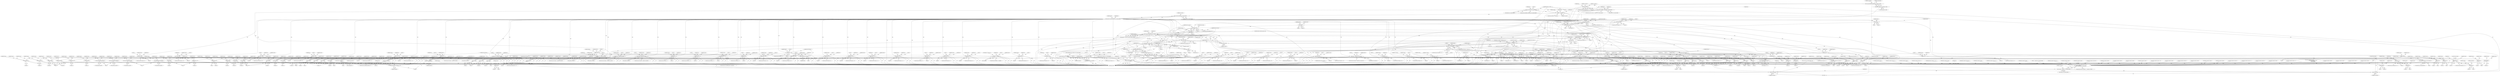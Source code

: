 digraph "0_tcpdump_3c8a2b0e91d8d8947e89384dacf6b54673083e71@API" {
"1000320" [label="(Call,rsvp_obj_len-sizeof(struct rsvp_object_header))"];
"1000299" [label="(Call,tlen < rsvp_obj_len)"];
"1000170" [label="(Call,tlen>=sizeof(struct rsvp_object_header))"];
"1000148" [label="(MethodParameterIn,u_int tlen)"];
"1000213" [label="(Call,rsvp_obj_len < sizeof(struct rsvp_object_header))"];
"1000197" [label="(Call,rsvp_obj_len % 4)"];
"1000185" [label="(Call,rsvp_obj_len=EXTRACT_16BITS(rsvp_obj_header->length))"];
"1000187" [label="(Call,EXTRACT_16BITS(rsvp_obj_header->length))"];
"1000318" [label="(Call,obj_tlen=rsvp_obj_len-sizeof(struct rsvp_object_header))"];
"1000347" [label="(Call,obj_tlen < 8)"];
"1000385" [label="(Call,obj_tlen-=8)"];
"1000394" [label="(Call,obj_tlen < 20)"];
"1000438" [label="(Call,obj_tlen-=20)"];
"1000447" [label="(Call,obj_tlen < 36)"];
"1000474" [label="(Call,obj_tlen-=36)"];
"1000483" [label="(Call,obj_tlen < 26)"];
"1000509" [label="(Call,obj_tlen-=26)"];
"1000518" [label="(Call,obj_tlen < 12)"];
"1000545" [label="(Call,obj_tlen-=12)"];
"1000555" [label="(Call,obj_tlen < 12)"];
"1000582" [label="(Call,obj_tlen-=12)"];
"1000600" [label="(Call,obj_tlen < sizeof(struct in_addr))"];
"1000617" [label="(Call,obj_tlen-=sizeof(struct in_addr))"];
"1000628" [label="(Call,obj_tlen < sizeof(struct in6_addr))"];
"1000645" [label="(Call,obj_tlen-=sizeof(struct in6_addr))"];
"1000665" [label="(Call,obj_tlen < sizeof(struct in_addr))"];
"1000682" [label="(Call,obj_tlen-=sizeof(struct in_addr))"];
"1000693" [label="(Call,obj_tlen < sizeof(struct in6_addr))"];
"1000710" [label="(Call,obj_tlen-=sizeof(struct in6_addr))"];
"1000733" [label="(Call,obj_tlen >= 4)"];
"1000746" [label="(Call,obj_tlen-=4)"];
"1000755" [label="(Call,obj_tlen < 4)"];
"1000770" [label="(Call,obj_tlen-=4)"];
"1000779" [label="(Call,obj_tlen < 12)"];
"1000806" [label="(Call,obj_tlen-=12)"];
"1000824" [label="(Call,obj_tlen < 4)"];
"1000847" [label="(Call,obj_tlen-=4)"];
"1000865" [label="(Call,obj_tlen < 8)"];
"1000886" [label="(Call,obj_tlen-=8)"];
"1000895" [label="(Call,obj_tlen < 20)"];
"1000916" [label="(Call,obj_tlen-=20)"];
"1000925" [label="(Call,obj_tlen < 40)"];
"1000959" [label="(Call,obj_tlen-=40)"];
"1000968" [label="(Call,obj_tlen < 8)"];
"1000989" [label="(Call,obj_tlen-=8)"];
"1000998" [label="(Call,obj_tlen < 16)"];
"1001032" [label="(Call,obj_tlen-=16)"];
"1001050" [label="(Call,obj_tlen >= 4)"];
"1001068" [label="(Call,obj_tlen-=4)"];
"1001077" [label="(Call,obj_tlen < 12)"];
"1001151" [label="(Call,obj_tlen-=12)"];
"1001160" [label="(Call,obj_tlen < 12)"];
"1001228" [label="(Call,obj_tlen-=12)"];
"1001237" [label="(Call,obj_tlen < 4)"];
"1001290" [label="(Call,obj_tlen-=4)"];
"1001309" [label="(Call,obj_tlen >= 4)"];
"1001475" [label="(Call,obj_tlen-=*(obj_tptr+1))"];
"1001500" [label="(Call,obj_tlen < 8)"];
"1001520" [label="(Call,obj_tlen-=8)"];
"1001538" [label="(Call,obj_tlen < 8)"];
"1001558" [label="(Call,obj_tlen-=8)"];
"1001576" [label="(Call,obj_tlen < 4)"];
"1001589" [label="(Call,obj_tlen < 4+namelen)"];
"1001651" [label="(Call,obj_tlen-=4+*(obj_tptr+3))"];
"1001683" [label="(Call,obj_tlen < 4)"];
"1001689" [label="(Call,total_subobj_len = obj_tlen)"];
"1001693" [label="(Call,total_subobj_len > 0)"];
"1001879" [label="(Call,total_subobj_len-=subobj_len)"];
"1001885" [label="(Call,obj_tlen+=subobj_len)"];
"1001907" [label="(Call,obj_tlen < 8)"];
"1001928" [label="(Call,obj_tlen-=8)"];
"1001943" [label="(Call,obj_tlen < 20)"];
"1001964" [label="(Call,obj_tlen-=20)"];
"1001985" [label="(Call,obj_tlen < 4)"];
"1002000" [label="(Call,obj_tlen-=4)"];
"1002020" [label="(Call,obj_tlen < 4)"];
"1002049" [label="(Call,obj_tlen-=4)"];
"1002053" [label="(Call,obj_tlen >= 4)"];
"1002095" [label="(Call,obj_tlen-=4)"];
"1002105" [label="(Call,rsvp_intserv_print(ndo, obj_tptr, obj_tlen))"];
"1002060" [label="(Call,EXTRACT_16BITS(obj_tptr+2))"];
"1002059" [label="(Call,EXTRACT_16BITS(obj_tptr+2)<<2)"];
"1002057" [label="(Call,intserv_serv_tlen=EXTRACT_16BITS(obj_tptr+2)<<2)"];
"1002099" [label="(Call,intserv_serv_tlen>=4)"];
"1002117" [label="(Call,intserv_serv_tlen-=processed)"];
"1002061" [label="(Call,obj_tptr+2)"];
"1002085" [label="(Call,obj_tptr+1)"];
"1002092" [label="(Call,obj_tptr+=4)"];
"1002103" [label="(Call,processed = rsvp_intserv_print(ndo, obj_tptr, obj_tlen))"];
"1002110" [label="(Call,processed == 0)"];
"1002114" [label="(Call,obj_tlen-=processed)"];
"1002120" [label="(Call,obj_tptr+=processed)"];
"1003345" [label="(Call,print_unknown_data(ndo, tptr + sizeof(struct rsvp_object_header), \"\n\t    \", /* FIXME indentation */\n                               rsvp_obj_len - sizeof(struct rsvp_object_header)))"];
"1002135" [label="(Call,obj_tlen < 8)"];
"1002156" [label="(Call,obj_tlen-=8)"];
"1002165" [label="(Call,obj_tlen < 20)"];
"1002186" [label="(Call,obj_tlen-=20)"];
"1002195" [label="(Call,obj_tlen < 20)"];
"1002216" [label="(Call,obj_tlen-=20)"];
"1002225" [label="(Call,obj_tlen < 20)"];
"1002246" [label="(Call,obj_tlen-=20)"];
"1002255" [label="(Call,obj_tlen < 40)"];
"1002289" [label="(Call,obj_tlen-=40)"];
"1002298" [label="(Call,obj_tlen < 8)"];
"1002319" [label="(Call,obj_tlen-=8)"];
"1002328" [label="(Call,obj_tlen < 16)"];
"1002362" [label="(Call,obj_tlen-=16)"];
"1002397" [label="(Call,obj_tlen < sizeof(struct rsvp_obj_frr_t))"];
"1002469" [label="(Call,obj_tlen-=sizeof(struct rsvp_obj_frr_t))"];
"1002480" [label="(Call,obj_tlen < 16)"];
"1002544" [label="(Call,obj_tlen-=16)"];
"1002562" [label="(Call,obj_tlen >= 8)"];
"1002582" [label="(Call,obj_tlen-=8)"];
"1002611" [label="(Call,obj_tlen-=4)"];
"1002630" [label="(Call,obj_tlen < 8)"];
"1002710" [label="(Call,obj_tlen-=8)"];
"1002720" [label="(Call,obj_tlen < 20)"];
"1002780" [label="(Call,obj_tlen-=20)"];
"1002798" [label="(Call,obj_tlen < 4)"];
"1002821" [label="(Call,obj_tlen-=4)"];
"1002828" [label="(Call,obj_tlen >= 2 + padbytes)"];
"1002855" [label="(Call,obj_tlen < *(obj_tptr+1))"];
"1002865" [label="(Call,*(obj_tptr+1) < 2)"];
"1002886" [label="(Call,obj_tlen-=*(obj_tptr+1))"];
"1002892" [label="(Call,obj_tptr+=*(obj_tptr+1))"];
"1002851" [label="(Call,obj_tptr + 1)"];
"1002858" [label="(Call,obj_tptr+1)"];
"1002867" [label="(Call,obj_tptr+1)"];
"1002874" [label="(Call,print_unknown_data(ndo, obj_tptr + 2, \"\n\t\t\", *(obj_tptr + 1) - 2))"];
"1002876" [label="(Call,obj_tptr + 2)"];
"1002882" [label="(Call,obj_tptr + 1)"];
"1002889" [label="(Call,obj_tptr+1)"];
"1002895" [label="(Call,obj_tptr+1)"];
"1002913" [label="(Call,obj_tlen < 8)"];
"1002933" [label="(Call,obj_tlen-=4)"];
"1002940" [label="(Call,obj_tlen >= 4)"];
"1002956" [label="(Call,obj_tlen-=4)"];
"1002974" [label="(Call,obj_tlen < sizeof(struct rsvp_obj_integrity_t))"];
"1003097" [label="(Call,obj_tlen+=sizeof(struct rsvp_obj_integrity_t))"];
"1003117" [label="(Call,obj_tlen < 4)"];
"1003135" [label="(Call,obj_tlen-=4)"];
"1003153" [label="(Call,obj_tlen < 4)"];
"1003189" [label="(Call,obj_tlen < 12)"];
"1003211" [label="(Call,obj_tlen-=12)"];
"1003219" [label="(Call,obj_tlen-=4)"];
"1003229" [label="(Call,obj_tlen >= 4)"];
"1003247" [label="(Call,obj_tlen-=4)"];
"1003265" [label="(Call,obj_tlen < 4)"];
"1003281" [label="(Call,obj_tlen-=4)"];
"1003290" [label="(Call,obj_tlen < 16)"];
"1003306" [label="(Call,obj_tlen-=16)"];
"1003329" [label="(Call,print_unknown_data(ndo, obj_tptr, \"\n\t    \", obj_tlen))"];
"1000326" [label="(Call,ND_TTEST2(*tptr, rsvp_obj_len))"];
"1000325" [label="(Call,!ND_TTEST2(*tptr, rsvp_obj_len))"];
"1003352" [label="(Call,rsvp_obj_len - sizeof(struct rsvp_object_header))"];
"1003356" [label="(Call,tptr+=rsvp_obj_len)"];
"1003359" [label="(Call,tlen-=rsvp_obj_len)"];
"1002804" [label="(Call,padbytes = EXTRACT_16BITS(obj_tptr+2))"];
"1002971" [label="(Block,)"];
"1002134" [label="(ControlStructure,if (obj_tlen < 8))"];
"1002980" [label="(Literal,1)"];
"1003135" [label="(Call,obj_tlen-=4)"];
"1001159" [label="(ControlStructure,if (obj_tlen < 12))"];
"1003330" [label="(Identifier,ndo)"];
"1002782" [label="(Literal,20)"];
"1000864" [label="(ControlStructure,if (obj_tlen < 8))"];
"1001496" [label="(Block,)"];
"1002019" [label="(ControlStructure,if (obj_tlen < 4))"];
"1001228" [label="(Call,obj_tlen-=12)"];
"1000402" [label="(Identifier,ndo)"];
"1000917" [label="(Identifier,obj_tlen)"];
"1000848" [label="(Identifier,obj_tlen)"];
"1000449" [label="(Literal,36)"];
"1001583" [label="(Identifier,namelen)"];
"1002118" [label="(Identifier,intserv_serv_tlen)"];
"1002135" [label="(Call,obj_tlen < 8)"];
"1002140" [label="(Literal,1)"];
"1002630" [label="(Call,obj_tlen < 8)"];
"1000582" [label="(Call,obj_tlen-=12)"];
"1002852" [label="(Identifier,obj_tptr)"];
"1001964" [label="(Call,obj_tlen-=20)"];
"1001524" [label="(Identifier,obj_tptr)"];
"1001152" [label="(Identifier,obj_tlen)"];
"1002247" [label="(Identifier,obj_tlen)"];
"1002582" [label="(Call,obj_tlen-=8)"];
"1002051" [label="(Literal,4)"];
"1002867" [label="(Call,obj_tptr+1)"];
"1003361" [label="(Identifier,rsvp_obj_len)"];
"1000894" [label="(ControlStructure,if (obj_tlen < 20))"];
"1003194" [label="(Literal,1)"];
"1002087" [label="(Literal,1)"];
"1002946" [label="(Identifier,ndo)"];
"1003266" [label="(Identifier,obj_tlen)"];
"1000712" [label="(Call,sizeof(struct in6_addr))"];
"1002828" [label="(Call,obj_tlen >= 2 + padbytes)"];
"1003114" [label="(Block,)"];
"1001499" [label="(ControlStructure,if (obj_tlen < 8))"];
"1000806" [label="(Call,obj_tlen-=12)"];
"1001047" [label="(Block,)"];
"1002396" [label="(ControlStructure,if (obj_tlen < sizeof(struct rsvp_obj_frr_t)))"];
"1003331" [label="(Identifier,obj_tptr)"];
"1003346" [label="(Identifier,ndo)"];
"1002280" [label="(Call,ip6addr_string(ndo, obj_tptr+20))"];
"1000900" [label="(Literal,1)"];
"1003265" [label="(Call,obj_tlen < 4)"];
"1002179" [label="(Call,ip6addr_string(ndo, obj_tptr))"];
"1002086" [label="(Identifier,obj_tptr)"];
"1002485" [label="(Literal,1)"];
"1002836" [label="(Identifier,ndo)"];
"1000968" [label="(Call,obj_tlen < 8)"];
"1000504" [label="(Call,ip6addr_string(ndo, obj_tptr + 8))"];
"1001985" [label="(Call,obj_tlen < 4)"];
"1000455" [label="(Identifier,ndo)"];
"1001540" [label="(Literal,8)"];
"1002112" [label="(Literal,0)"];
"1001165" [label="(Literal,1)"];
"1002143" [label="(Identifier,ndo)"];
"1002883" [label="(Identifier,obj_tptr)"];
"1001292" [label="(Literal,4)"];
"1001695" [label="(Literal,0)"];
"1003359" [label="(Call,tlen-=rsvp_obj_len)"];
"1002227" [label="(Literal,20)"];
"1003323" [label="(ControlStructure,if (ndo->ndo_vflag <= 1))"];
"1000212" [label="(ControlStructure,if(rsvp_obj_len < sizeof(struct rsvp_object_header)))"];
"1000174" [label="(Block,)"];
"1002157" [label="(Identifier,obj_tlen)"];
"1001775" [label="(Call,subobj_len < 20)"];
"1002103" [label="(Call,processed = rsvp_intserv_print(ndo, obj_tptr, obj_tlen))"];
"1002962" [label="(ControlStructure,break;)"];
"1003267" [label="(Literal,4)"];
"1003097" [label="(Call,obj_tlen+=sizeof(struct rsvp_obj_integrity_t))"];
"1001069" [label="(Identifier,obj_tlen)"];
"1002881" [label="(Call,*(obj_tptr + 1))"];
"1000322" [label="(Call,sizeof(struct rsvp_object_header))"];
"1002196" [label="(Identifier,obj_tlen)"];
"1002874" [label="(Call,print_unknown_data(ndo, obj_tptr + 2, \"\n\t\t\", *(obj_tptr + 1) - 2))"];
"1002615" [label="(Identifier,obj_tptr)"];
"1002829" [label="(Identifier,obj_tlen)"];
"1000825" [label="(Identifier,obj_tlen)"];
"1000998" [label="(Call,obj_tlen < 16)"];
"1002256" [label="(Identifier,obj_tlen)"];
"1002063" [label="(Literal,2)"];
"1002897" [label="(Literal,1)"];
"1001153" [label="(Literal,12)"];
"1000682" [label="(Call,obj_tlen-=sizeof(struct in_addr))"];
"1000329" [label="(Identifier,rsvp_obj_len)"];
"1001068" [label="(Call,obj_tlen-=4)"];
"1000733" [label="(Call,obj_tlen >= 4)"];
"1002195" [label="(Call,obj_tlen < 20)"];
"1001245" [label="(Identifier,ndo)"];
"1002017" [label="(Block,)"];
"1002823" [label="(Literal,4)"];
"1002869" [label="(Literal,1)"];
"1000710" [label="(Call,obj_tlen-=sizeof(struct in6_addr))"];
"1000750" [label="(Identifier,obj_tptr)"];
"1003139" [label="(Identifier,obj_tptr)"];
"1000808" [label="(Literal,12)"];
"1001694" [label="(Identifier,total_subobj_len)"];
"1002025" [label="(Literal,1)"];
"1002884" [label="(Literal,1)"];
"1000324" [label="(ControlStructure,if (!ND_TTEST2(*tptr, rsvp_obj_len)))"];
"1002893" [label="(Identifier,obj_tptr)"];
"1000778" [label="(ControlStructure,if (obj_tlen < 12))"];
"1003231" [label="(Literal,4)"];
"1000888" [label="(Literal,8)"];
"1002830" [label="(Call,2 + padbytes)"];
"1003228" [label="(ControlStructure,while(obj_tlen >= 4 ))"];
"1002004" [label="(Identifier,obj_tptr)"];
"1000332" [label="(Literal,1)"];
"1000823" [label="(ControlStructure,if (obj_tlen < 4))"];
"1002330" [label="(Literal,16)"];
"1002850" [label="(Call,*(obj_tptr + 1))"];
"1003229" [label="(Call,obj_tlen >= 4)"];
"1003332" [label="(Literal,\"\n\t    \")"];
"1003270" [label="(Literal,1)"];
"1002914" [label="(Identifier,obj_tlen)"];
"1000396" [label="(Literal,20)"];
"1000511" [label="(Literal,26)"];
"1000520" [label="(Literal,12)"];
"1000886" [label="(Call,obj_tlen-=8)"];
"1002781" [label="(Identifier,obj_tlen)"];
"1000847" [label="(Call,obj_tlen-=4)"];
"1002117" [label="(Call,intserv_serv_tlen-=processed)"];
"1003160" [label="(Identifier,action)"];
"1001912" [label="(Literal,1)"];
"1000186" [label="(Identifier,rsvp_obj_len)"];
"1002020" [label="(Call,obj_tlen < 4)"];
"1000916" [label="(Call,obj_tlen-=20)"];
"1000408" [label="(Call,ip6addr_string(ndo, obj_tptr))"];
"1000970" [label="(Literal,8)"];
"1000779" [label="(Call,obj_tlen < 12)"];
"1001500" [label="(Call,obj_tlen < 8)"];
"1001537" [label="(ControlStructure,if (obj_tlen < 8))"];
"1000348" [label="(Identifier,obj_tlen)"];
"1001903" [label="(Block,)"];
"1002165" [label="(Call,obj_tlen < 20)"];
"1001909" [label="(Literal,8)"];
"1001160" [label="(Call,obj_tlen < 12)"];
"1002111" [label="(Identifier,processed)"];
"1000442" [label="(Identifier,obj_tptr)"];
"1002611" [label="(Call,obj_tlen-=4)"];
"1000203" [label="(Identifier,ndo)"];
"1002821" [label="(Call,obj_tlen-=4)"];
"1003333" [label="(Identifier,obj_tlen)"];
"1000146" [label="(MethodParameterIn,const u_char *tptr)"];
"1000993" [label="(Identifier,obj_tptr)"];
"1002909" [label="(Block,)"];
"1001161" [label="(Identifier,obj_tlen)"];
"1001074" [label="(ControlStructure,break;)"];
"1002890" [label="(Identifier,obj_tptr)"];
"1001943" [label="(Call,obj_tlen < 20)"];
"1000826" [label="(Literal,4)"];
"1002173" [label="(Identifier,ndo)"];
"1001229" [label="(Identifier,obj_tlen)"];
"1002891" [label="(Literal,1)"];
"1002896" [label="(Identifier,obj_tptr)"];
"1002481" [label="(Identifier,obj_tlen)"];
"1002941" [label="(Identifier,obj_tlen)"];
"1000220" [label="(Identifier,ndo)"];
"1002092" [label="(Call,obj_tptr+=4)"];
"1002563" [label="(Identifier,obj_tlen)"];
"1000849" [label="(Literal,4)"];
"1000347" [label="(Call,obj_tlen < 8)"];
"1000196" [label="(ControlStructure,if(rsvp_obj_len % 4))"];
"1000560" [label="(Literal,1)"];
"1000213" [label="(Call,rsvp_obj_len < sizeof(struct rsvp_object_header))"];
"1002160" [label="(Identifier,obj_tptr)"];
"1000999" [label="(Identifier,obj_tlen)"];
"1001591" [label="(Call,4+namelen)"];
"1002119" [label="(Identifier,processed)"];
"1000754" [label="(ControlStructure,if (obj_tlen < 4))"];
"1002868" [label="(Identifier,obj_tptr)"];
"1001578" [label="(Literal,4)"];
"1002050" [label="(Identifier,obj_tlen)"];
"1001032" [label="(Call,obj_tlen-=16)"];
"1002299" [label="(Identifier,obj_tlen)"];
"1002474" [label="(Identifier,obj_tptr)"];
"1002362" [label="(Call,obj_tlen-=16)"];
"1000924" [label="(ControlStructure,if (obj_tlen < 40))"];
"1002403" [label="(Literal,1)"];
"1002397" [label="(Call,obj_tlen < sizeof(struct rsvp_obj_frr_t))"];
"1001652" [label="(Identifier,obj_tlen)"];
"1002321" [label="(Literal,8)"];
"1002983" [label="(Identifier,obj_ptr)"];
"1002164" [label="(ControlStructure,if (obj_tlen < 20))"];
"1000976" [label="(Identifier,ndo)"];
"1002098" [label="(ControlStructure,while (intserv_serv_tlen>=4))"];
"1000215" [label="(Call,sizeof(struct rsvp_object_header))"];
"1003235" [label="(Identifier,ndo)"];
"1002107" [label="(Identifier,obj_tptr)"];
"1002109" [label="(ControlStructure,if (processed == 0))"];
"1003282" [label="(Identifier,obj_tlen)"];
"1001502" [label="(Literal,8)"];
"1001813" [label="(Call,subobj_len < 16)"];
"1000711" [label="(Identifier,obj_tlen)"];
"1000890" [label="(Identifier,obj_tptr)"];
"1000482" [label="(ControlStructure,if (obj_tlen < 26))"];
"1001539" [label="(Identifier,obj_tlen)"];
"1000699" [label="(Literal,1)"];
"1002710" [label="(Call,obj_tlen-=8)"];
"1000715" [label="(Identifier,obj_tptr)"];
"1003347" [label="(Call,tptr + sizeof(struct rsvp_object_header))"];
"1000199" [label="(Literal,4)"];
"1001966" [label="(Literal,20)"];
"1001906" [label="(ControlStructure,if (obj_tlen < 8))"];
"1001880" [label="(Identifier,total_subobj_len)"];
"1001290" [label="(Call,obj_tlen-=4)"];
"1001558" [label="(Call,obj_tlen-=8)"];
"1001308" [label="(ControlStructure,while(obj_tlen >= 4 ))"];
"1000475" [label="(Identifier,obj_tlen)"];
"1002894" [label="(Call,*(obj_tptr+1))"];
"1002085" [label="(Call,obj_tptr+1)"];
"1002113" [label="(ControlStructure,break;)"];
"1000896" [label="(Identifier,obj_tlen)"];
"1001944" [label="(Identifier,obj_tlen)"];
"1000694" [label="(Identifier,obj_tlen)"];
"1002186" [label="(Call,obj_tlen-=20)"];
"1000739" [label="(Identifier,ndo)"];
"1001684" [label="(Identifier,obj_tlen)"];
"1002471" [label="(Call,sizeof(struct rsvp_obj_frr_t))"];
"1002880" [label="(Call,*(obj_tptr + 1) - 2)"];
"1002722" [label="(Literal,20)"];
"1002049" [label="(Call,obj_tlen-=4)"];
"1001883" [label="(Identifier,obj_tptr)"];
"1003308" [label="(Literal,16)"];
"1001034" [label="(Literal,16)"];
"1000577" [label="(Call,ipaddr_string(ndo, obj_tptr + 8))"];
"1001051" [label="(Identifier,obj_tlen)"];
"1000734" [label="(Identifier,obj_tlen)"];
"1000752" [label="(ControlStructure,break;)"];
"1000313" [label="(Identifier,obj_tptr)"];
"1001072" [label="(Identifier,obj_tptr)"];
"1002067" [label="(Identifier,ndo)"];
"1001573" [label="(Block,)"];
"1002136" [label="(Identifier,obj_tlen)"];
"1002480" [label="(Call,obj_tlen < 16)"];
"1002860" [label="(Literal,1)"];
"1000771" [label="(Identifier,obj_tlen)"];
"1001036" [label="(Identifier,obj_tptr)"];
"1000702" [label="(Identifier,ndo)"];
"1002584" [label="(Literal,8)"];
"1001682" [label="(ControlStructure,if (obj_tlen < 4))"];
"1003352" [label="(Call,rsvp_obj_len - sizeof(struct rsvp_object_header))"];
"1001238" [label="(Identifier,obj_tlen)"];
"1000361" [label="(Call,ipaddr_string(ndo, obj_tptr))"];
"1002921" [label="(Identifier,ndo)"];
"1000666" [label="(Identifier,obj_tlen)"];
"1000513" [label="(Identifier,obj_tptr)"];
"1000757" [label="(Literal,4)"];
"1001522" [label="(Literal,8)"];
"1000583" [label="(Identifier,obj_tlen)"];
"1000634" [label="(Literal,1)"];
"1002336" [label="(Identifier,ndo)"];
"1002122" [label="(Identifier,processed)"];
"1002217" [label="(Identifier,obj_tlen)"];
"1000478" [label="(Identifier,obj_tptr)"];
"1002833" [label="(Block,)"];
"1002892" [label="(Call,obj_tptr+=*(obj_tptr+1))"];
"1001582" [label="(Call,namelen = *(obj_tptr+3))"];
"1002854" [label="(ControlStructure,if (obj_tlen < *(obj_tptr+1)))"];
"1002084" [label="(Call,*(obj_tptr+1))"];
"1001660" [label="(Identifier,obj_tptr)"];
"1002021" [label="(Identifier,obj_tlen)"];
"1000961" [label="(Literal,40)"];
"1001520" [label="(Call,obj_tlen-=8)"];
"1000346" [label="(ControlStructure,if (obj_tlen < 8))"];
"1000637" [label="(Identifier,ndo)"];
"1000746" [label="(Call,obj_tlen-=4)"];
"1000760" [label="(Literal,1)"];
"1000483" [label="(Call,obj_tlen < 26)"];
"1002056" [label="(Block,)"];
"1002226" [label="(Identifier,obj_tlen)"];
"1002855" [label="(Call,obj_tlen < *(obj_tptr+1))"];
"1002064" [label="(Literal,2)"];
"1000546" [label="(Identifier,obj_tlen)"];
"1001693" [label="(Call,total_subobj_len > 0)"];
"1002746" [label="(Call,ip6addr_string(ndo, obj_tptr))"];
"1003102" [label="(Identifier,obj_tptr)"];
"1003152" [label="(ControlStructure,if (obj_tlen < 4))"];
"1003189" [label="(Call,obj_tlen < 12)"];
"1002851" [label="(Call,obj_tptr + 1)"];
"1000897" [label="(Literal,20)"];
"1002561" [label="(ControlStructure,while(obj_tlen >= 8))"];
"1002101" [label="(Literal,4)"];
"1001546" [label="(Identifier,ndo)"];
"1002827" [label="(ControlStructure,while(obj_tlen >= 2 + padbytes))"];
"1002225" [label="(Call,obj_tlen < 20)"];
"1000143" [label="(MethodParameterIn,netdissect_options *ndo)"];
"1000446" [label="(ControlStructure,if (obj_tlen < 36))"];
"1000385" [label="(Call,obj_tlen-=8)"];
"1001928" [label="(Call,obj_tlen-=8)"];
"1000967" [label="(ControlStructure,if (obj_tlen < 8))"];
"1002000" [label="(Call,obj_tlen-=4)"];
"1000439" [label="(Identifier,obj_tlen)"];
"1002115" [label="(Identifier,obj_tlen)"];
"1002218" [label="(Literal,20)"];
"1000950" [label="(Call,ip6addr_string(ndo, obj_tptr+20))"];
"1002158" [label="(Literal,8)"];
"1001951" [label="(Identifier,ndo)"];
"1000299" [label="(Call,tlen < rsvp_obj_len)"];
"1002887" [label="(Identifier,obj_tlen)"];
"1001477" [label="(Call,*(obj_tptr+1))"];
"1003251" [label="(Identifier,subchannel)"];
"1001535" [label="(Block,)"];
"1002097" [label="(Literal,4)"];
"1003262" [label="(Block,)"];
"1003137" [label="(Literal,4)"];
"1001311" [label="(Literal,4)"];
"1000328" [label="(Identifier,tptr)"];
"1000300" [label="(Identifier,tlen)"];
"1002297" [label="(ControlStructure,if (obj_tlen < 8))"];
"1003125" [label="(Identifier,ndo)"];
"1002106" [label="(Identifier,ndo)"];
"1001033" [label="(Identifier,obj_tlen)"];
"1001562" [label="(Identifier,obj_tptr)"];
"1000510" [label="(Identifier,obj_tlen)"];
"1002096" [label="(Identifier,obj_tlen)"];
"1001050" [label="(Call,obj_tlen >= 4)"];
"1003154" [label="(Identifier,obj_tlen)"];
"1000198" [label="(Identifier,rsvp_obj_len)"];
"1003357" [label="(Identifier,tptr)"];
"1000192" [label="(Identifier,rsvp_obj_ctype)"];
"1003212" [label="(Identifier,obj_tlen)"];
"1003252" [label="(ControlStructure,break;)"];
"1000334" [label="(Identifier,hexdump)"];
"1000214" [label="(Identifier,rsvp_obj_len)"];
"1000866" [label="(Identifier,obj_tlen)"];
"1000177" [label="(Identifier,tptr)"];
"1001076" [label="(ControlStructure,if (obj_tlen < 12))"];
"1002058" [label="(Identifier,intserv_serv_tlen)"];
"1001508" [label="(Identifier,ndo)"];
"1002635" [label="(Literal,1)"];
"1003247" [label="(Call,obj_tlen-=4)"];
"1000305" [label="(Identifier,ndo)"];
"1003345" [label="(Call,print_unknown_data(ndo, tptr + sizeof(struct rsvp_object_header), \"\n\t    \", /* FIXME indentation */\n                               rsvp_obj_len - sizeof(struct rsvp_object_header)))"];
"1001475" [label="(Call,obj_tlen-=*(obj_tptr+1))"];
"1002300" [label="(Literal,8)"];
"1000170" [label="(Call,tlen>=sizeof(struct rsvp_object_header))"];
"1003119" [label="(Literal,4)"];
"1001698" [label="(Identifier,subobj_len)"];
"1001990" [label="(Literal,1)"];
"1003303" [label="(Call,ip6addr_string(ndo, obj_tptr))"];
"1000557" [label="(Literal,12)"];
"1003155" [label="(Literal,4)"];
"1000647" [label="(Call,sizeof(struct in6_addr))"];
"1000784" [label="(Literal,1)"];
"1001599" [label="(Identifier,ndo)"];
"1003215" [label="(Identifier,obj_tptr)"];
"1000662" [label="(Block,)"];
"1001908" [label="(Identifier,obj_tlen)"];
"1001965" [label="(Identifier,obj_tlen)"];
"1002156" [label="(Call,obj_tlen-=8)"];
"1000707" [label="(Call,ip6addr_string(ndo, obj_tptr))"];
"1000679" [label="(Call,ipaddr_string(ndo, obj_tptr))"];
"1000903" [label="(Identifier,ndo)"];
"1003213" [label="(Literal,12)"];
"1001942" [label="(ControlStructure,if (obj_tlen < 20))"];
"1002898" [label="(ControlStructure,break;)"];
"1002194" [label="(ControlStructure,if (obj_tlen < 20))"];
"1002863" [label="(Literal,1)"];
"1002108" [label="(Identifier,obj_tlen)"];
"1001053" [label="(Block,)"];
"1001236" [label="(ControlStructure,if (obj_tlen < 4))"];
"1000747" [label="(Identifier,obj_tlen)"];
"1000148" [label="(MethodParameterIn,u_int tlen)"];
"1003281" [label="(Call,obj_tlen-=4)"];
"1001688" [label="(Literal,1)"];
"1000879" [label="(Call,ipaddr_string(ndo, obj_tptr))"];
"1000870" [label="(Literal,1)"];
"1001085" [label="(Identifier,ndo)"];
"1002470" [label="(Identifier,obj_tlen)"];
"1000960" [label="(Identifier,obj_tlen)"];
"1002956" [label="(Call,obj_tlen-=4)"];
"1002263" [label="(Identifier,ndo)"];
"1001982" [label="(Block,)"];
"1002233" [label="(Identifier,ndo)"];
"1001079" [label="(Literal,12)"];
"1000519" [label="(Identifier,obj_tlen)"];
"1000326" [label="(Call,ND_TTEST2(*tptr, rsvp_obj_len))"];
"1000667" [label="(Call,sizeof(struct in_addr))"];
"1002062" [label="(Identifier,obj_tptr)"];
"1002915" [label="(Literal,8)"];
"1002882" [label="(Call,obj_tptr + 1)"];
"1002095" [label="(Call,obj_tlen-=4)"];
"1002888" [label="(Call,*(obj_tptr+1))"];
"1001948" [label="(Literal,1)"];
"1003230" [label="(Identifier,obj_tlen)"];
"1000469" [label="(Call,ip6addr_string(ndo, obj_tptr + 20))"];
"1000197" [label="(Call,rsvp_obj_len % 4)"];
"1000547" [label="(Literal,12)"];
"1000298" [label="(ControlStructure,if(tlen < rsvp_obj_len))"];
"1001476" [label="(Identifier,obj_tlen)"];
"1000873" [label="(Identifier,ndo)"];
"1002939" [label="(ControlStructure,while(obj_tlen >= 4))"];
"1001487" [label="(ControlStructure,break;)"];
"1000829" [label="(Literal,1)"];
"1000555" [label="(Call,obj_tlen < 12)"];
"1000187" [label="(Call,EXTRACT_16BITS(rsvp_obj_header->length))"];
"1000684" [label="(Call,sizeof(struct in_addr))"];
"1002720" [label="(Call,obj_tlen < 20)"];
"1002626" [label="(Block,)"];
"1000485" [label="(Literal,26)"];
"1002935" [label="(Literal,4)"];
"1002312" [label="(Call,ipaddr_string(ndo, obj_tptr))"];
"1002975" [label="(Identifier,obj_tlen)"];
"1002780" [label="(Call,obj_tlen-=20)"];
"1001023" [label="(Call,ipaddr_string(ndo, obj_tptr+8))"];
"1002093" [label="(Identifier,obj_tptr)"];
"1000895" [label="(Call,obj_tlen < 20)"];
"1002864" [label="(ControlStructure,if (*(obj_tptr+1) < 2))"];
"1002870" [label="(Literal,2)"];
"1002250" [label="(Identifier,obj_tptr)"];
"1000586" [label="(Identifier,obj_tptr)"];
"1002629" [label="(ControlStructure,if (obj_tlen < 8))"];
"1000959" [label="(Call,obj_tlen-=40)"];
"1002544" [label="(Call,obj_tlen-=16)"];
"1001853" [label="(Call,subobj_len < 8)"];
"1001596" [label="(Literal,1)"];
"1003099" [label="(Call,sizeof(struct rsvp_obj_integrity_t))"];
"1002940" [label="(Call,obj_tlen >= 4)"];
"1000601" [label="(Identifier,obj_tlen)"];
"1003191" [label="(Literal,12)"];
"1003185" [label="(Block,)"];
"1002613" [label="(Literal,4)"];
"1003334" [label="(ControlStructure,break;)"];
"1001056" [label="(Identifier,ndo)"];
"1001754" [label="(Call,subobj_len < 8)"];
"1000517" [label="(ControlStructure,if (obj_tlen < 12))"];
"1001691" [label="(Identifier,obj_tlen)"];
"1000748" [label="(Literal,4)"];
"1000614" [label="(Call,ipaddr_string(ndo, obj_tptr))"];
"1002973" [label="(ControlStructure,if (obj_tlen < sizeof(struct rsvp_obj_integrity_t)))"];
"1002394" [label="(Block,)"];
"1001879" [label="(Call,total_subobj_len-=subobj_len)"];
"1002957" [label="(Identifier,obj_tlen)"];
"1003283" [label="(Literal,4)"];
"1000650" [label="(Identifier,obj_tptr)"];
"1002203" [label="(Identifier,ndo)"];
"1000182" [label="(Call,(const struct rsvp_object_header *)tptr)"];
"1000787" [label="(Identifier,ndo)"];
"1002220" [label="(Identifier,obj_tptr)"];
"1001685" [label="(Literal,4)"];
"1000780" [label="(Identifier,obj_tlen)"];
"1001543" [label="(Literal,1)"];
"1002114" [label="(Call,obj_tlen-=processed)"];
"1002022" [label="(Literal,4)"];
"1002546" [label="(Literal,16)"];
"1000597" [label="(Block,)"];
"1002406" [label="(Identifier,ndo)"];
"1002822" [label="(Identifier,obj_tlen)"];
"1001696" [label="(Block,)"];
"1002583" [label="(Identifier,obj_tlen)"];
"1003273" [label="(Identifier,ndo)"];
"1002230" [label="(Literal,1)"];
"1002303" [label="(Literal,1)"];
"1002637" [label="(Identifier,error_code)"];
"1001984" [label="(ControlStructure,if (obj_tlen < 4))"];
"1001538" [label="(Call,obj_tlen < 8)"];
"1002248" [label="(Literal,20)"];
"1000389" [label="(Identifier,obj_tptr)"];
"1001232" [label="(Identifier,obj_tptr)"];
"1002364" [label="(Literal,16)"];
"1002934" [label="(Identifier,obj_tlen)"];
"1002055" [label="(Literal,4)"];
"1000172" [label="(Call,sizeof(struct rsvp_object_header))"];
"1001885" [label="(Call,obj_tlen+=subobj_len)"];
"1000617" [label="(Call,obj_tlen-=sizeof(struct in_addr))"];
"1001932" [label="(Identifier,obj_tptr)"];
"1000671" [label="(Literal,1)"];
"1000730" [label="(Block,)"];
"1000772" [label="(Literal,4)"];
"1000642" [label="(Call,ip6addr_string(ndo, obj_tptr))"];
"1001887" [label="(Identifier,subobj_len)"];
"1002877" [label="(Identifier,obj_tptr)"];
"1002100" [label="(Identifier,intserv_serv_tlen)"];
"1000867" [label="(Literal,8)"];
"1000393" [label="(ControlStructure,if (obj_tlen < 20))"];
"1002803" [label="(Literal,1)"];
"1002805" [label="(Identifier,padbytes)"];
"1002246" [label="(Call,obj_tlen-=20)"];
"1003329" [label="(Call,print_unknown_data(ndo, obj_tptr, \"\n\t    \", obj_tlen))"];
"1000386" [label="(Identifier,obj_tlen)"];
"1002116" [label="(Identifier,processed)"];
"1002933" [label="(Call,obj_tlen-=4)"];
"1002488" [label="(Identifier,ndo)"];
"1000695" [label="(Call,sizeof(struct in6_addr))"];
"1000664" [label="(ControlStructure,if (obj_tlen < sizeof(struct in_addr)))"];
"1000807" [label="(Identifier,obj_tlen)"];
"1001575" [label="(ControlStructure,if (obj_tlen < 4))"];
"1002239" [label="(Call,ipaddr_string(ndo, obj_tptr))"];
"1001521" [label="(Identifier,obj_tlen)"];
"1002298" [label="(Call,obj_tlen < 8)"];
"1002912" [label="(ControlStructure,if (obj_tlen < 8))"];
"1003117" [label="(Call,obj_tlen < 4)"];
"1000355" [label="(Identifier,ndo)"];
"1002132" [label="(Block,)"];
"1002170" [label="(Literal,1)"];
"1002586" [label="(Identifier,obj_tptr)"];
"1000599" [label="(ControlStructure,if (obj_tlen < sizeof(struct in_addr)))"];
"1000692" [label="(ControlStructure,if (obj_tlen < sizeof(struct in6_addr)))"];
"1001242" [label="(Literal,1)"];
"1001403" [label="(Call,ipaddr_string(ndo, obj_tptr+2))"];
"1003363" [label="(Literal,0)"];
"1000629" [label="(Identifier,obj_tlen)"];
"1002200" [label="(Literal,1)"];
"1000387" [label="(Literal,8)"];
"1001788" [label="(Call,ip6addr_string(ndo, obj_tptr + 4))"];
"1002711" [label="(Identifier,obj_tlen)"];
"1002054" [label="(Identifier,obj_tlen)"];
"1002562" [label="(Call,obj_tlen >= 8)"];
"1003158" [label="(Literal,1)"];
"1002479" [label="(ControlStructure,if (obj_tlen < 16))"];
"1000627" [label="(ControlStructure,if (obj_tlen < sizeof(struct in6_addr)))"];
"1000991" [label="(Literal,8)"];
"1002053" [label="(Call,obj_tlen >= 4)"];
"1002353" [label="(Call,ipaddr_string(ndo, obj_tptr+8))"];
"1003232" [label="(Block,)"];
"1002913" [label="(Call,obj_tlen < 8)"];
"1002120" [label="(Call,obj_tptr+=processed)"];
"1001676" [label="(Block,)"];
"1002865" [label="(Call,*(obj_tptr+1) < 2)"];
"1001003" [label="(Literal,1)"];
"1001993" [label="(Identifier,ndo)"];
"1003356" [label="(Call,tptr+=rsvp_obj_len)"];
"1000609" [label="(Identifier,ndo)"];
"1000832" [label="(Identifier,ndo)"];
"1002797" [label="(ControlStructure,if (obj_tlen < 4))"];
"1001689" [label="(Call,total_subobj_len = obj_tlen)"];
"1002800" [label="(Literal,4)"];
"1000171" [label="(Identifier,tlen)"];
"1002565" [label="(Block,)"];
"1003291" [label="(Identifier,obj_tlen)"];
"1000549" [label="(Identifier,obj_tptr)"];
"1002853" [label="(Literal,1)"];
"1003190" [label="(Identifier,obj_tlen)"];
"1002260" [label="(Literal,1)"];
"1000963" [label="(Identifier,obj_tptr)"];
"1001309" [label="(Call,obj_tlen >= 4)"];
"1002057" [label="(Call,intserv_serv_tlen=EXTRACT_16BITS(obj_tptr+2)<<2)"];
"1003298" [label="(Identifier,ndo)"];
"1001929" [label="(Identifier,obj_tlen)"];
"1001907" [label="(Call,obj_tlen < 8)"];
"1000327" [label="(Call,*tptr)"];
"1000556" [label="(Identifier,obj_tlen)"];
"1002568" [label="(Identifier,ndo)"];
"1002306" [label="(Identifier,ndo)"];
"1002061" [label="(Call,obj_tptr+2)"];
"1000933" [label="(Identifier,ndo)"];
"1001239" [label="(Literal,4)"];
"1003219" [label="(Call,obj_tlen-=4)"];
"1000476" [label="(Literal,36)"];
"1000930" [label="(Literal,1)"];
"1001505" [label="(Literal,1)"];
"1002366" [label="(Identifier,obj_tptr)"];
"1003306" [label="(Call,obj_tlen-=16)"];
"1001653" [label="(Call,4+*(obj_tptr+3))"];
"1000918" [label="(Literal,20)"];
"1001052" [label="(Literal,4)"];
"1002254" [label="(ControlStructure,if (obj_tlen < 40))"];
"1002289" [label="(Call,obj_tlen-=40)"];
"1000545" [label="(Call,obj_tlen-=12)"];
"1002937" [label="(Identifier,obj_tptr)"];
"1001230" [label="(Literal,12)"];
"1002187" [label="(Identifier,obj_tlen)"];
"1001683" [label="(Call,obj_tlen < 4)"];
"1002216" [label="(Call,obj_tlen-=20)"];
"1002137" [label="(Literal,8)"];
"1000693" [label="(Call,obj_tlen < sizeof(struct in6_addr))"];
"1000925" [label="(Call,obj_tlen < 40)"];
"1002224" [label="(ControlStructure,if (obj_tlen < 20))"];
"1002104" [label="(Identifier,processed)"];
"1000440" [label="(Literal,20)"];
"1001589" [label="(Call,obj_tlen < 4+namelen)"];
"1000865" [label="(Call,obj_tlen < 8)"];
"1002333" [label="(Literal,1)"];
"1001590" [label="(Identifier,obj_tlen)"];
"1001168" [label="(Identifier,ndo)"];
"1000318" [label="(Call,obj_tlen=rsvp_obj_len-sizeof(struct rsvp_object_header))"];
"1002712" [label="(Literal,8)"];
"1000735" [label="(Literal,4)"];
"1003098" [label="(Identifier,obj_tlen)"];
"1002795" [label="(Block,)"];
"1002866" [label="(Call,*(obj_tptr+1))"];
"1002329" [label="(Identifier,obj_tlen)"];
"1001151" [label="(Call,obj_tlen-=12)"];
"1001312" [label="(Block,)"];
"1003197" [label="(Identifier,ndo)"];
"1000484" [label="(Identifier,obj_tlen)"];
"1002320" [label="(Identifier,obj_tlen)"];
"1002631" [label="(Identifier,obj_tlen)"];
"1002190" [label="(Identifier,obj_tptr)"];
"1002121" [label="(Identifier,obj_tptr)"];
"1001577" [label="(Identifier,obj_tlen)"];
"1002564" [label="(Literal,8)"];
"1003388" [label="(MethodReturn,RET)"];
"1000909" [label="(Call,ip6addr_string(ndo, obj_tptr))"];
"1003292" [label="(Literal,16)"];
"1000509" [label="(Call,obj_tlen-=26)"];
"1002577" [label="(Call,ipaddr_string(ndo, obj_tptr + 4))"];
"1002588" [label="(ControlStructure,break;)"];
"1002363" [label="(Identifier,obj_tlen)"];
"1002197" [label="(Literal,20)"];
"1000526" [label="(Identifier,ndo)"];
"1000622" [label="(Identifier,obj_tptr)"];
"1001930" [label="(Literal,8)"];
"1002094" [label="(Literal,4)"];
"1003116" [label="(ControlStructure,if (obj_tlen < 4))"];
"1000628" [label="(Call,obj_tlen < sizeof(struct in6_addr))"];
"1001576" [label="(Call,obj_tlen < 4)"];
"1001886" [label="(Identifier,obj_tlen)"];
"1001651" [label="(Call,obj_tlen-=4+*(obj_tptr+3))"];
"1001690" [label="(Identifier,total_subobj_len)"];
"1003285" [label="(Identifier,obj_tptr)"];
"1002188" [label="(Literal,20)"];
"1001082" [label="(Literal,1)"];
"1000175" [label="(Call,ND_TCHECK2(*tptr, sizeof(struct rsvp_object_header)))"];
"1000352" [label="(Literal,1)"];
"1001588" [label="(ControlStructure,if (obj_tlen < 4+namelen))"];
"1002824" [label="(Call,obj_tptr+=4)"];
"1003211" [label="(Call,obj_tlen-=12)"];
"1000926" [label="(Identifier,obj_tlen)"];
"1003136" [label="(Identifier,obj_tlen)"];
"1000491" [label="(Identifier,ndo)"];
"1001559" [label="(Identifier,obj_tlen)"];
"1002859" [label="(Identifier,obj_tptr)"];
"1002858" [label="(Call,obj_tptr+1)"];
"1003223" [label="(Identifier,obj_tptr)"];
"1000927" [label="(Literal,40)"];
"1001560" [label="(Literal,8)"];
"1000188" [label="(Call,rsvp_obj_header->length)"];
"1003295" [label="(Literal,1)"];
"1000887" [label="(Identifier,obj_tlen)"];
"1002166" [label="(Identifier,obj_tlen)"];
"1000736" [label="(Block,)"];
"1002167" [label="(Literal,20)"];
"1002825" [label="(Identifier,obj_tptr)"];
"1002873" [label="(Literal,1)"];
"1000683" [label="(Identifier,obj_tlen)"];
"1001581" [label="(Literal,1)"];
"1002399" [label="(Call,sizeof(struct rsvp_obj_frr_t))"];
"1003077" [label="(Call,signature_verify(ndo, pptr, plen,\n                                            obj_ptr.rsvp_obj_integrity->digest,\n                                            rsvp_clear_checksum,\n                                            rsvp_com_header))"];
"1000645" [label="(Call,obj_tlen-=sizeof(struct in6_addr))"];
"1002319" [label="(Call,obj_tlen-=8)"];
"1001077" [label="(Call,obj_tlen < 12)"];
"1001692" [label="(ControlStructure,while(total_subobj_len > 0))"];
"1002290" [label="(Identifier,obj_tlen)"];
"1002328" [label="(Call,obj_tlen < 16)"];
"1000630" [label="(Call,sizeof(struct in6_addr))"];
"1000770" [label="(Call,obj_tlen-=4)"];
"1002612" [label="(Identifier,obj_tlen)"];
"1002052" [label="(ControlStructure,while (obj_tlen >= 4))"];
"1001957" [label="(Call,ip6addr_string(ndo, obj_tptr))"];
"1002327" [label="(ControlStructure,if (obj_tlen < 16))"];
"1002291" [label="(Literal,40)"];
"1002886" [label="(Call,obj_tlen-=*(obj_tptr+1))"];
"1003220" [label="(Identifier,obj_tlen)"];
"1000236" [label="(Identifier,ndo)"];
"1002976" [label="(Call,sizeof(struct rsvp_obj_integrity_t))"];
"1002784" [label="(Identifier,obj_tptr)"];
"1000319" [label="(Identifier,obj_tlen)"];
"1002727" [label="(Identifier,error_code)"];
"1000774" [label="(Identifier,obj_tptr)"];
"1002102" [label="(Block,)"];
"1002482" [label="(Literal,16)"];
"1002293" [label="(Identifier,obj_tptr)"];
"1002895" [label="(Call,obj_tptr+1)"];
"1002028" [label="(Identifier,ndo)"];
"1002099" [label="(Call,intserv_serv_tlen>=4)"];
"1002857" [label="(Call,*(obj_tptr+1))"];
"1002257" [label="(Literal,40)"];
"1001000" [label="(Literal,16)"];
"1000687" [label="(Identifier,obj_tptr)"];
"1002002" [label="(Literal,4)"];
"1000349" [label="(Literal,8)"];
"1001294" [label="(Identifier,obj_tptr)"];
"1003353" [label="(Identifier,rsvp_obj_len)"];
"1002632" [label="(Literal,8)"];
"1002001" [label="(Identifier,obj_tlen)"];
"1000344" [label="(Block,)"];
"1000618" [label="(Identifier,obj_tlen)"];
"1000990" [label="(Identifier,obj_tlen)"];
"1003360" [label="(Identifier,tlen)"];
"1002879" [label="(Literal,\"\n\t\t\")"];
"1000674" [label="(Identifier,ndo)"];
"1002856" [label="(Identifier,obj_tlen)"];
"1002974" [label="(Call,obj_tlen < sizeof(struct rsvp_obj_integrity_t))"];
"1003307" [label="(Identifier,obj_tlen)"];
"1000169" [label="(ControlStructure,while(tlen>=sizeof(struct rsvp_object_header)))"];
"1002469" [label="(Call,obj_tlen-=sizeof(struct rsvp_obj_frr_t))"];
"1003118" [label="(Identifier,obj_tlen)"];
"1001482" [label="(Identifier,obj_tptr)"];
"1000474" [label="(Call,obj_tlen-=36)"];
"1001945" [label="(Literal,20)"];
"1003278" [label="(Call,ipaddr_string(ndo, obj_tptr))"];
"1003221" [label="(Literal,4)"];
"1000438" [label="(Call,obj_tlen-=20)"];
"1000448" [label="(Identifier,obj_tlen)"];
"1000488" [label="(Literal,1)"];
"1002046" [label="(Call,obj_tptr+=4)"];
"1003264" [label="(ControlStructure,if (obj_tlen < 4))"];
"1003248" [label="(Identifier,obj_tlen)"];
"1003153" [label="(Call,obj_tlen < 4)"];
"1002598" [label="(Block,)"];
"1002656" [label="(Call,ipaddr_string(ndo, obj_tptr))"];
"1000312" [label="(Call,obj_tptr=tptr+sizeof(struct rsvp_object_header))"];
"1000763" [label="(Identifier,ndo)"];
"1001291" [label="(Identifier,obj_tlen)"];
"1003289" [label="(ControlStructure,if (obj_tlen < 16))"];
"1000395" [label="(Identifier,obj_tlen)"];
"1000969" [label="(Identifier,obj_tlen)"];
"1002942" [label="(Literal,4)"];
"1002149" [label="(Call,ipaddr_string(ndo, obj_tptr))"];
"1002545" [label="(Identifier,obj_tlen)"];
"1003351" [label="(Literal,\"\n\t    \")"];
"1003358" [label="(Identifier,rsvp_obj_len)"];
"1003188" [label="(ControlStructure,if (obj_tlen < 12))"];
"1002060" [label="(Call,EXTRACT_16BITS(obj_tptr+2))"];
"1001162" [label="(Literal,12)"];
"1000982" [label="(Call,ipaddr_string(ndo, obj_tptr))"];
"1002725" [label="(Literal,1)"];
"1001237" [label="(Call,obj_tlen < 4)"];
"1000325" [label="(Call,!ND_TTEST2(*tptr, rsvp_obj_len))"];
"1002255" [label="(Call,obj_tlen < 40)"];
"1002960" [label="(Identifier,obj_tptr)"];
"1002548" [label="(Identifier,obj_tptr)"];
"1000320" [label="(Call,rsvp_obj_len-sizeof(struct rsvp_object_header))"];
"1001049" [label="(ControlStructure,while(obj_tlen >= 4 ))"];
"1001767" [label="(Call,ipaddr_string(ndo, obj_tptr + 4))"];
"1002798" [label="(Call,obj_tlen < 4)"];
"1000997" [label="(ControlStructure,if (obj_tlen < 16))"];
"1000824" [label="(Call,obj_tlen < 4)"];
"1001501" [label="(Identifier,obj_tlen)"];
"1003122" [label="(Literal,1)"];
"1000185" [label="(Call,rsvp_obj_len=EXTRACT_16BITS(rsvp_obj_header->length))"];
"1000862" [label="(Block,)"];
"1002889" [label="(Call,obj_tptr+1)"];
"1000646" [label="(Identifier,obj_tlen)"];
"1000584" [label="(Literal,12)"];
"1002398" [label="(Identifier,obj_tlen)"];
"1001310" [label="(Identifier,obj_tlen)"];
"1001915" [label="(Identifier,ndo)"];
"1000399" [label="(Literal,1)"];
"1000619" [label="(Call,sizeof(struct in_addr))"];
"1001986" [label="(Identifier,obj_tlen)"];
"1002110" [label="(Call,processed == 0)"];
"1003310" [label="(Identifier,obj_tptr)"];
"1000452" [label="(Literal,1)"];
"1001921" [label="(Call,ipaddr_string(ndo, obj_tptr))"];
"1001078" [label="(Identifier,obj_tlen)"];
"1001155" [label="(Identifier,obj_tptr)"];
"1000781" [label="(Literal,12)"];
"1001968" [label="(Identifier,obj_tptr)"];
"1000973" [label="(Literal,1)"];
"1002943" [label="(Block,)"];
"1000563" [label="(Identifier,ndo)"];
"1000394" [label="(Call,obj_tlen < 20)"];
"1003290" [label="(Call,obj_tlen < 16)"];
"1000600" [label="(Call,obj_tlen < sizeof(struct in_addr))"];
"1002105" [label="(Call,rsvp_intserv_print(ndo, obj_tptr, obj_tlen))"];
"1000989" [label="(Call,obj_tlen-=8)"];
"1000602" [label="(Call,sizeof(struct in_addr))"];
"1002714" [label="(Identifier,obj_tptr)"];
"1000447" [label="(Call,obj_tlen < 36)"];
"1000554" [label="(ControlStructure,if (obj_tlen < 12))"];
"1000756" [label="(Identifier,obj_tlen)"];
"1001740" [label="(Call,subobj_len == 0)"];
"1002059" [label="(Call,EXTRACT_16BITS(obj_tptr+2)<<2)"];
"1003335" [label="(ControlStructure,if (ndo->ndo_vflag > 1 || hexdump == TRUE))"];
"1000810" [label="(Identifier,obj_tptr)"];
"1002799" [label="(Identifier,obj_tlen)"];
"1002958" [label="(Literal,4)"];
"1002323" [label="(Identifier,obj_tptr)"];
"1002719" [label="(ControlStructure,if (obj_tlen < 20))"];
"1001006" [label="(Identifier,ndo)"];
"1001881" [label="(Identifier,subobj_len)"];
"1000821" [label="(Block,)"];
"1002123" [label="(ControlStructure,break;)"];
"1000301" [label="(Identifier,rsvp_obj_len)"];
"1002721" [label="(Identifier,obj_tlen)"];
"1000540" [label="(Call,ipaddr_string(ndo, obj_tptr + 8))"];
"1001889" [label="(Identifier,total_subobj_len)"];
"1002918" [label="(Literal,1)"];
"1001070" [label="(Literal,4)"];
"1003249" [label="(Literal,4)"];
"1001612" [label="(Call,safeputchar(ndo, *(obj_tptr + 4 + i)))"];
"1002209" [label="(Call,ip6addr_string(ndo, obj_tptr))"];
"1002876" [label="(Call,obj_tptr + 2)"];
"1000606" [label="(Literal,1)"];
"1003354" [label="(Call,sizeof(struct rsvp_object_header))"];
"1001987" [label="(Literal,4)"];
"1000665" [label="(Call,obj_tlen < sizeof(struct in_addr))"];
"1000321" [label="(Identifier,rsvp_obj_len)"];
"1000732" [label="(ControlStructure,while(obj_tlen >= 4 ))"];
"1001316" [label="(Identifier,obj_tptr)"];
"1002875" [label="(Identifier,ndo)"];
"1000518" [label="(Call,obj_tlen < 12)"];
"1000523" [label="(Literal,1)"];
"1000920" [label="(Identifier,obj_tptr)"];
"1002878" [label="(Literal,2)"];
"1000755" [label="(Call,obj_tlen < 4)"];
"1000851" [label="(Identifier,obj_tptr)"];
"1000320" -> "1000318"  [label="AST: "];
"1000320" -> "1000322"  [label="CFG: "];
"1000321" -> "1000320"  [label="AST: "];
"1000322" -> "1000320"  [label="AST: "];
"1000318" -> "1000320"  [label="CFG: "];
"1000320" -> "1000318"  [label="DDG: "];
"1000299" -> "1000320"  [label="DDG: "];
"1000320" -> "1000326"  [label="DDG: "];
"1000299" -> "1000298"  [label="AST: "];
"1000299" -> "1000301"  [label="CFG: "];
"1000300" -> "1000299"  [label="AST: "];
"1000301" -> "1000299"  [label="AST: "];
"1000305" -> "1000299"  [label="CFG: "];
"1000313" -> "1000299"  [label="CFG: "];
"1000299" -> "1003388"  [label="DDG: "];
"1000299" -> "1003388"  [label="DDG: "];
"1000299" -> "1003388"  [label="DDG: "];
"1000170" -> "1000299"  [label="DDG: "];
"1000148" -> "1000299"  [label="DDG: "];
"1000213" -> "1000299"  [label="DDG: "];
"1000299" -> "1003359"  [label="DDG: "];
"1000170" -> "1000169"  [label="AST: "];
"1000170" -> "1000172"  [label="CFG: "];
"1000171" -> "1000170"  [label="AST: "];
"1000172" -> "1000170"  [label="AST: "];
"1000177" -> "1000170"  [label="CFG: "];
"1003363" -> "1000170"  [label="CFG: "];
"1000170" -> "1003388"  [label="DDG: "];
"1000170" -> "1003388"  [label="DDG: "];
"1000148" -> "1000170"  [label="DDG: "];
"1000148" -> "1000142"  [label="AST: "];
"1000148" -> "1003388"  [label="DDG: "];
"1000148" -> "1003359"  [label="DDG: "];
"1000213" -> "1000212"  [label="AST: "];
"1000213" -> "1000215"  [label="CFG: "];
"1000214" -> "1000213"  [label="AST: "];
"1000215" -> "1000213"  [label="AST: "];
"1000220" -> "1000213"  [label="CFG: "];
"1000236" -> "1000213"  [label="CFG: "];
"1000213" -> "1003388"  [label="DDG: "];
"1000213" -> "1003388"  [label="DDG: "];
"1000197" -> "1000213"  [label="DDG: "];
"1000197" -> "1000196"  [label="AST: "];
"1000197" -> "1000199"  [label="CFG: "];
"1000198" -> "1000197"  [label="AST: "];
"1000199" -> "1000197"  [label="AST: "];
"1000203" -> "1000197"  [label="CFG: "];
"1000214" -> "1000197"  [label="CFG: "];
"1000197" -> "1003388"  [label="DDG: "];
"1000197" -> "1003388"  [label="DDG: "];
"1000185" -> "1000197"  [label="DDG: "];
"1000185" -> "1000174"  [label="AST: "];
"1000185" -> "1000187"  [label="CFG: "];
"1000186" -> "1000185"  [label="AST: "];
"1000187" -> "1000185"  [label="AST: "];
"1000192" -> "1000185"  [label="CFG: "];
"1000185" -> "1003388"  [label="DDG: "];
"1000187" -> "1000185"  [label="DDG: "];
"1000187" -> "1000188"  [label="CFG: "];
"1000188" -> "1000187"  [label="AST: "];
"1000187" -> "1003388"  [label="DDG: "];
"1000318" -> "1000174"  [label="AST: "];
"1000319" -> "1000318"  [label="AST: "];
"1000328" -> "1000318"  [label="CFG: "];
"1000318" -> "1003388"  [label="DDG: "];
"1000318" -> "1003388"  [label="DDG: "];
"1000318" -> "1000347"  [label="DDG: "];
"1000318" -> "1000394"  [label="DDG: "];
"1000318" -> "1000447"  [label="DDG: "];
"1000318" -> "1000483"  [label="DDG: "];
"1000318" -> "1000518"  [label="DDG: "];
"1000318" -> "1000555"  [label="DDG: "];
"1000318" -> "1000600"  [label="DDG: "];
"1000318" -> "1000628"  [label="DDG: "];
"1000318" -> "1000665"  [label="DDG: "];
"1000318" -> "1000693"  [label="DDG: "];
"1000318" -> "1000733"  [label="DDG: "];
"1000318" -> "1000755"  [label="DDG: "];
"1000318" -> "1000779"  [label="DDG: "];
"1000318" -> "1000824"  [label="DDG: "];
"1000318" -> "1000865"  [label="DDG: "];
"1000318" -> "1000895"  [label="DDG: "];
"1000318" -> "1000925"  [label="DDG: "];
"1000318" -> "1000968"  [label="DDG: "];
"1000318" -> "1000998"  [label="DDG: "];
"1000318" -> "1001050"  [label="DDG: "];
"1000318" -> "1001077"  [label="DDG: "];
"1000318" -> "1001160"  [label="DDG: "];
"1000318" -> "1001237"  [label="DDG: "];
"1000318" -> "1001309"  [label="DDG: "];
"1000318" -> "1001475"  [label="DDG: "];
"1000318" -> "1001500"  [label="DDG: "];
"1000318" -> "1001538"  [label="DDG: "];
"1000318" -> "1001576"  [label="DDG: "];
"1000318" -> "1001683"  [label="DDG: "];
"1000318" -> "1001885"  [label="DDG: "];
"1000318" -> "1001907"  [label="DDG: "];
"1000318" -> "1001943"  [label="DDG: "];
"1000318" -> "1001985"  [label="DDG: "];
"1000318" -> "1002020"  [label="DDG: "];
"1000318" -> "1002135"  [label="DDG: "];
"1000318" -> "1002165"  [label="DDG: "];
"1000318" -> "1002195"  [label="DDG: "];
"1000318" -> "1002225"  [label="DDG: "];
"1000318" -> "1002255"  [label="DDG: "];
"1000318" -> "1002298"  [label="DDG: "];
"1000318" -> "1002328"  [label="DDG: "];
"1000318" -> "1002397"  [label="DDG: "];
"1000318" -> "1002480"  [label="DDG: "];
"1000318" -> "1002562"  [label="DDG: "];
"1000318" -> "1002611"  [label="DDG: "];
"1000318" -> "1002630"  [label="DDG: "];
"1000318" -> "1002710"  [label="DDG: "];
"1000318" -> "1002720"  [label="DDG: "];
"1000318" -> "1002780"  [label="DDG: "];
"1000318" -> "1002798"  [label="DDG: "];
"1000318" -> "1002913"  [label="DDG: "];
"1000318" -> "1002974"  [label="DDG: "];
"1000318" -> "1003117"  [label="DDG: "];
"1000318" -> "1003153"  [label="DDG: "];
"1000318" -> "1003189"  [label="DDG: "];
"1000318" -> "1003219"  [label="DDG: "];
"1000318" -> "1003265"  [label="DDG: "];
"1000318" -> "1003290"  [label="DDG: "];
"1000318" -> "1003329"  [label="DDG: "];
"1000347" -> "1000346"  [label="AST: "];
"1000347" -> "1000349"  [label="CFG: "];
"1000348" -> "1000347"  [label="AST: "];
"1000349" -> "1000347"  [label="AST: "];
"1000352" -> "1000347"  [label="CFG: "];
"1000355" -> "1000347"  [label="CFG: "];
"1000347" -> "1003388"  [label="DDG: "];
"1000347" -> "1003388"  [label="DDG: "];
"1000347" -> "1000385"  [label="DDG: "];
"1000385" -> "1000344"  [label="AST: "];
"1000385" -> "1000387"  [label="CFG: "];
"1000386" -> "1000385"  [label="AST: "];
"1000387" -> "1000385"  [label="AST: "];
"1000389" -> "1000385"  [label="CFG: "];
"1000385" -> "1003388"  [label="DDG: "];
"1000394" -> "1000393"  [label="AST: "];
"1000394" -> "1000396"  [label="CFG: "];
"1000395" -> "1000394"  [label="AST: "];
"1000396" -> "1000394"  [label="AST: "];
"1000399" -> "1000394"  [label="CFG: "];
"1000402" -> "1000394"  [label="CFG: "];
"1000394" -> "1003388"  [label="DDG: "];
"1000394" -> "1003388"  [label="DDG: "];
"1000394" -> "1000438"  [label="DDG: "];
"1000438" -> "1000344"  [label="AST: "];
"1000438" -> "1000440"  [label="CFG: "];
"1000439" -> "1000438"  [label="AST: "];
"1000440" -> "1000438"  [label="AST: "];
"1000442" -> "1000438"  [label="CFG: "];
"1000438" -> "1003388"  [label="DDG: "];
"1000447" -> "1000446"  [label="AST: "];
"1000447" -> "1000449"  [label="CFG: "];
"1000448" -> "1000447"  [label="AST: "];
"1000449" -> "1000447"  [label="AST: "];
"1000452" -> "1000447"  [label="CFG: "];
"1000455" -> "1000447"  [label="CFG: "];
"1000447" -> "1003388"  [label="DDG: "];
"1000447" -> "1003388"  [label="DDG: "];
"1000447" -> "1000474"  [label="DDG: "];
"1000474" -> "1000344"  [label="AST: "];
"1000474" -> "1000476"  [label="CFG: "];
"1000475" -> "1000474"  [label="AST: "];
"1000476" -> "1000474"  [label="AST: "];
"1000478" -> "1000474"  [label="CFG: "];
"1000474" -> "1003388"  [label="DDG: "];
"1000483" -> "1000482"  [label="AST: "];
"1000483" -> "1000485"  [label="CFG: "];
"1000484" -> "1000483"  [label="AST: "];
"1000485" -> "1000483"  [label="AST: "];
"1000488" -> "1000483"  [label="CFG: "];
"1000491" -> "1000483"  [label="CFG: "];
"1000483" -> "1003388"  [label="DDG: "];
"1000483" -> "1003388"  [label="DDG: "];
"1000483" -> "1000509"  [label="DDG: "];
"1000509" -> "1000344"  [label="AST: "];
"1000509" -> "1000511"  [label="CFG: "];
"1000510" -> "1000509"  [label="AST: "];
"1000511" -> "1000509"  [label="AST: "];
"1000513" -> "1000509"  [label="CFG: "];
"1000509" -> "1003388"  [label="DDG: "];
"1000518" -> "1000517"  [label="AST: "];
"1000518" -> "1000520"  [label="CFG: "];
"1000519" -> "1000518"  [label="AST: "];
"1000520" -> "1000518"  [label="AST: "];
"1000523" -> "1000518"  [label="CFG: "];
"1000526" -> "1000518"  [label="CFG: "];
"1000518" -> "1003388"  [label="DDG: "];
"1000518" -> "1003388"  [label="DDG: "];
"1000518" -> "1000545"  [label="DDG: "];
"1000545" -> "1000344"  [label="AST: "];
"1000545" -> "1000547"  [label="CFG: "];
"1000546" -> "1000545"  [label="AST: "];
"1000547" -> "1000545"  [label="AST: "];
"1000549" -> "1000545"  [label="CFG: "];
"1000545" -> "1003388"  [label="DDG: "];
"1000555" -> "1000554"  [label="AST: "];
"1000555" -> "1000557"  [label="CFG: "];
"1000556" -> "1000555"  [label="AST: "];
"1000557" -> "1000555"  [label="AST: "];
"1000560" -> "1000555"  [label="CFG: "];
"1000563" -> "1000555"  [label="CFG: "];
"1000555" -> "1003388"  [label="DDG: "];
"1000555" -> "1003388"  [label="DDG: "];
"1000555" -> "1000582"  [label="DDG: "];
"1000582" -> "1000344"  [label="AST: "];
"1000582" -> "1000584"  [label="CFG: "];
"1000583" -> "1000582"  [label="AST: "];
"1000584" -> "1000582"  [label="AST: "];
"1000586" -> "1000582"  [label="CFG: "];
"1000582" -> "1003388"  [label="DDG: "];
"1000600" -> "1000599"  [label="AST: "];
"1000600" -> "1000602"  [label="CFG: "];
"1000601" -> "1000600"  [label="AST: "];
"1000602" -> "1000600"  [label="AST: "];
"1000606" -> "1000600"  [label="CFG: "];
"1000609" -> "1000600"  [label="CFG: "];
"1000600" -> "1003388"  [label="DDG: "];
"1000600" -> "1003388"  [label="DDG: "];
"1000600" -> "1000617"  [label="DDG: "];
"1000617" -> "1000597"  [label="AST: "];
"1000617" -> "1000619"  [label="CFG: "];
"1000618" -> "1000617"  [label="AST: "];
"1000619" -> "1000617"  [label="AST: "];
"1000622" -> "1000617"  [label="CFG: "];
"1000617" -> "1003388"  [label="DDG: "];
"1000628" -> "1000627"  [label="AST: "];
"1000628" -> "1000630"  [label="CFG: "];
"1000629" -> "1000628"  [label="AST: "];
"1000630" -> "1000628"  [label="AST: "];
"1000634" -> "1000628"  [label="CFG: "];
"1000637" -> "1000628"  [label="CFG: "];
"1000628" -> "1003388"  [label="DDG: "];
"1000628" -> "1003388"  [label="DDG: "];
"1000628" -> "1000645"  [label="DDG: "];
"1000645" -> "1000597"  [label="AST: "];
"1000645" -> "1000647"  [label="CFG: "];
"1000646" -> "1000645"  [label="AST: "];
"1000647" -> "1000645"  [label="AST: "];
"1000650" -> "1000645"  [label="CFG: "];
"1000645" -> "1003388"  [label="DDG: "];
"1000665" -> "1000664"  [label="AST: "];
"1000665" -> "1000667"  [label="CFG: "];
"1000666" -> "1000665"  [label="AST: "];
"1000667" -> "1000665"  [label="AST: "];
"1000671" -> "1000665"  [label="CFG: "];
"1000674" -> "1000665"  [label="CFG: "];
"1000665" -> "1003388"  [label="DDG: "];
"1000665" -> "1003388"  [label="DDG: "];
"1000665" -> "1000682"  [label="DDG: "];
"1000682" -> "1000662"  [label="AST: "];
"1000682" -> "1000684"  [label="CFG: "];
"1000683" -> "1000682"  [label="AST: "];
"1000684" -> "1000682"  [label="AST: "];
"1000687" -> "1000682"  [label="CFG: "];
"1000682" -> "1003388"  [label="DDG: "];
"1000693" -> "1000692"  [label="AST: "];
"1000693" -> "1000695"  [label="CFG: "];
"1000694" -> "1000693"  [label="AST: "];
"1000695" -> "1000693"  [label="AST: "];
"1000699" -> "1000693"  [label="CFG: "];
"1000702" -> "1000693"  [label="CFG: "];
"1000693" -> "1003388"  [label="DDG: "];
"1000693" -> "1003388"  [label="DDG: "];
"1000693" -> "1000710"  [label="DDG: "];
"1000710" -> "1000662"  [label="AST: "];
"1000710" -> "1000712"  [label="CFG: "];
"1000711" -> "1000710"  [label="AST: "];
"1000712" -> "1000710"  [label="AST: "];
"1000715" -> "1000710"  [label="CFG: "];
"1000710" -> "1003388"  [label="DDG: "];
"1000733" -> "1000732"  [label="AST: "];
"1000733" -> "1000735"  [label="CFG: "];
"1000734" -> "1000733"  [label="AST: "];
"1000735" -> "1000733"  [label="AST: "];
"1000739" -> "1000733"  [label="CFG: "];
"1000752" -> "1000733"  [label="CFG: "];
"1000733" -> "1003388"  [label="DDG: "];
"1000733" -> "1003388"  [label="DDG: "];
"1000746" -> "1000733"  [label="DDG: "];
"1000733" -> "1000746"  [label="DDG: "];
"1000746" -> "1000736"  [label="AST: "];
"1000746" -> "1000748"  [label="CFG: "];
"1000747" -> "1000746"  [label="AST: "];
"1000748" -> "1000746"  [label="AST: "];
"1000750" -> "1000746"  [label="CFG: "];
"1000755" -> "1000754"  [label="AST: "];
"1000755" -> "1000757"  [label="CFG: "];
"1000756" -> "1000755"  [label="AST: "];
"1000757" -> "1000755"  [label="AST: "];
"1000760" -> "1000755"  [label="CFG: "];
"1000763" -> "1000755"  [label="CFG: "];
"1000755" -> "1003388"  [label="DDG: "];
"1000755" -> "1003388"  [label="DDG: "];
"1000755" -> "1000770"  [label="DDG: "];
"1000770" -> "1000730"  [label="AST: "];
"1000770" -> "1000772"  [label="CFG: "];
"1000771" -> "1000770"  [label="AST: "];
"1000772" -> "1000770"  [label="AST: "];
"1000774" -> "1000770"  [label="CFG: "];
"1000770" -> "1003388"  [label="DDG: "];
"1000779" -> "1000778"  [label="AST: "];
"1000779" -> "1000781"  [label="CFG: "];
"1000780" -> "1000779"  [label="AST: "];
"1000781" -> "1000779"  [label="AST: "];
"1000784" -> "1000779"  [label="CFG: "];
"1000787" -> "1000779"  [label="CFG: "];
"1000779" -> "1003388"  [label="DDG: "];
"1000779" -> "1003388"  [label="DDG: "];
"1000779" -> "1000806"  [label="DDG: "];
"1000806" -> "1000730"  [label="AST: "];
"1000806" -> "1000808"  [label="CFG: "];
"1000807" -> "1000806"  [label="AST: "];
"1000808" -> "1000806"  [label="AST: "];
"1000810" -> "1000806"  [label="CFG: "];
"1000806" -> "1003388"  [label="DDG: "];
"1000824" -> "1000823"  [label="AST: "];
"1000824" -> "1000826"  [label="CFG: "];
"1000825" -> "1000824"  [label="AST: "];
"1000826" -> "1000824"  [label="AST: "];
"1000829" -> "1000824"  [label="CFG: "];
"1000832" -> "1000824"  [label="CFG: "];
"1000824" -> "1003388"  [label="DDG: "];
"1000824" -> "1003388"  [label="DDG: "];
"1000824" -> "1000847"  [label="DDG: "];
"1000847" -> "1000821"  [label="AST: "];
"1000847" -> "1000849"  [label="CFG: "];
"1000848" -> "1000847"  [label="AST: "];
"1000849" -> "1000847"  [label="AST: "];
"1000851" -> "1000847"  [label="CFG: "];
"1000847" -> "1003388"  [label="DDG: "];
"1000865" -> "1000864"  [label="AST: "];
"1000865" -> "1000867"  [label="CFG: "];
"1000866" -> "1000865"  [label="AST: "];
"1000867" -> "1000865"  [label="AST: "];
"1000870" -> "1000865"  [label="CFG: "];
"1000873" -> "1000865"  [label="CFG: "];
"1000865" -> "1003388"  [label="DDG: "];
"1000865" -> "1003388"  [label="DDG: "];
"1000865" -> "1000886"  [label="DDG: "];
"1000886" -> "1000862"  [label="AST: "];
"1000886" -> "1000888"  [label="CFG: "];
"1000887" -> "1000886"  [label="AST: "];
"1000888" -> "1000886"  [label="AST: "];
"1000890" -> "1000886"  [label="CFG: "];
"1000886" -> "1003388"  [label="DDG: "];
"1000895" -> "1000894"  [label="AST: "];
"1000895" -> "1000897"  [label="CFG: "];
"1000896" -> "1000895"  [label="AST: "];
"1000897" -> "1000895"  [label="AST: "];
"1000900" -> "1000895"  [label="CFG: "];
"1000903" -> "1000895"  [label="CFG: "];
"1000895" -> "1003388"  [label="DDG: "];
"1000895" -> "1003388"  [label="DDG: "];
"1000895" -> "1000916"  [label="DDG: "];
"1000916" -> "1000862"  [label="AST: "];
"1000916" -> "1000918"  [label="CFG: "];
"1000917" -> "1000916"  [label="AST: "];
"1000918" -> "1000916"  [label="AST: "];
"1000920" -> "1000916"  [label="CFG: "];
"1000916" -> "1003388"  [label="DDG: "];
"1000925" -> "1000924"  [label="AST: "];
"1000925" -> "1000927"  [label="CFG: "];
"1000926" -> "1000925"  [label="AST: "];
"1000927" -> "1000925"  [label="AST: "];
"1000930" -> "1000925"  [label="CFG: "];
"1000933" -> "1000925"  [label="CFG: "];
"1000925" -> "1003388"  [label="DDG: "];
"1000925" -> "1003388"  [label="DDG: "];
"1000925" -> "1000959"  [label="DDG: "];
"1000959" -> "1000862"  [label="AST: "];
"1000959" -> "1000961"  [label="CFG: "];
"1000960" -> "1000959"  [label="AST: "];
"1000961" -> "1000959"  [label="AST: "];
"1000963" -> "1000959"  [label="CFG: "];
"1000959" -> "1003388"  [label="DDG: "];
"1000968" -> "1000967"  [label="AST: "];
"1000968" -> "1000970"  [label="CFG: "];
"1000969" -> "1000968"  [label="AST: "];
"1000970" -> "1000968"  [label="AST: "];
"1000973" -> "1000968"  [label="CFG: "];
"1000976" -> "1000968"  [label="CFG: "];
"1000968" -> "1003388"  [label="DDG: "];
"1000968" -> "1003388"  [label="DDG: "];
"1000968" -> "1000989"  [label="DDG: "];
"1000989" -> "1000862"  [label="AST: "];
"1000989" -> "1000991"  [label="CFG: "];
"1000990" -> "1000989"  [label="AST: "];
"1000991" -> "1000989"  [label="AST: "];
"1000993" -> "1000989"  [label="CFG: "];
"1000989" -> "1003388"  [label="DDG: "];
"1000998" -> "1000997"  [label="AST: "];
"1000998" -> "1001000"  [label="CFG: "];
"1000999" -> "1000998"  [label="AST: "];
"1001000" -> "1000998"  [label="AST: "];
"1001003" -> "1000998"  [label="CFG: "];
"1001006" -> "1000998"  [label="CFG: "];
"1000998" -> "1003388"  [label="DDG: "];
"1000998" -> "1003388"  [label="DDG: "];
"1000998" -> "1001032"  [label="DDG: "];
"1001032" -> "1000862"  [label="AST: "];
"1001032" -> "1001034"  [label="CFG: "];
"1001033" -> "1001032"  [label="AST: "];
"1001034" -> "1001032"  [label="AST: "];
"1001036" -> "1001032"  [label="CFG: "];
"1001032" -> "1003388"  [label="DDG: "];
"1001050" -> "1001049"  [label="AST: "];
"1001050" -> "1001052"  [label="CFG: "];
"1001051" -> "1001050"  [label="AST: "];
"1001052" -> "1001050"  [label="AST: "];
"1001056" -> "1001050"  [label="CFG: "];
"1001074" -> "1001050"  [label="CFG: "];
"1001050" -> "1003388"  [label="DDG: "];
"1001050" -> "1003388"  [label="DDG: "];
"1001068" -> "1001050"  [label="DDG: "];
"1001050" -> "1001068"  [label="DDG: "];
"1001068" -> "1001053"  [label="AST: "];
"1001068" -> "1001070"  [label="CFG: "];
"1001069" -> "1001068"  [label="AST: "];
"1001070" -> "1001068"  [label="AST: "];
"1001072" -> "1001068"  [label="CFG: "];
"1001077" -> "1001076"  [label="AST: "];
"1001077" -> "1001079"  [label="CFG: "];
"1001078" -> "1001077"  [label="AST: "];
"1001079" -> "1001077"  [label="AST: "];
"1001082" -> "1001077"  [label="CFG: "];
"1001085" -> "1001077"  [label="CFG: "];
"1001077" -> "1003388"  [label="DDG: "];
"1001077" -> "1003388"  [label="DDG: "];
"1001077" -> "1001151"  [label="DDG: "];
"1001151" -> "1001047"  [label="AST: "];
"1001151" -> "1001153"  [label="CFG: "];
"1001152" -> "1001151"  [label="AST: "];
"1001153" -> "1001151"  [label="AST: "];
"1001155" -> "1001151"  [label="CFG: "];
"1001151" -> "1003388"  [label="DDG: "];
"1001160" -> "1001159"  [label="AST: "];
"1001160" -> "1001162"  [label="CFG: "];
"1001161" -> "1001160"  [label="AST: "];
"1001162" -> "1001160"  [label="AST: "];
"1001165" -> "1001160"  [label="CFG: "];
"1001168" -> "1001160"  [label="CFG: "];
"1001160" -> "1003388"  [label="DDG: "];
"1001160" -> "1003388"  [label="DDG: "];
"1001160" -> "1001228"  [label="DDG: "];
"1001228" -> "1001047"  [label="AST: "];
"1001228" -> "1001230"  [label="CFG: "];
"1001229" -> "1001228"  [label="AST: "];
"1001230" -> "1001228"  [label="AST: "];
"1001232" -> "1001228"  [label="CFG: "];
"1001228" -> "1003388"  [label="DDG: "];
"1001237" -> "1001236"  [label="AST: "];
"1001237" -> "1001239"  [label="CFG: "];
"1001238" -> "1001237"  [label="AST: "];
"1001239" -> "1001237"  [label="AST: "];
"1001242" -> "1001237"  [label="CFG: "];
"1001245" -> "1001237"  [label="CFG: "];
"1001237" -> "1003388"  [label="DDG: "];
"1001237" -> "1003388"  [label="DDG: "];
"1001237" -> "1001290"  [label="DDG: "];
"1001290" -> "1001047"  [label="AST: "];
"1001290" -> "1001292"  [label="CFG: "];
"1001291" -> "1001290"  [label="AST: "];
"1001292" -> "1001290"  [label="AST: "];
"1001294" -> "1001290"  [label="CFG: "];
"1001290" -> "1003388"  [label="DDG: "];
"1001309" -> "1001308"  [label="AST: "];
"1001309" -> "1001311"  [label="CFG: "];
"1001310" -> "1001309"  [label="AST: "];
"1001311" -> "1001309"  [label="AST: "];
"1001316" -> "1001309"  [label="CFG: "];
"1001487" -> "1001309"  [label="CFG: "];
"1001309" -> "1003388"  [label="DDG: "];
"1001309" -> "1003388"  [label="DDG: "];
"1001475" -> "1001309"  [label="DDG: "];
"1001309" -> "1001475"  [label="DDG: "];
"1001475" -> "1001312"  [label="AST: "];
"1001475" -> "1001477"  [label="CFG: "];
"1001476" -> "1001475"  [label="AST: "];
"1001477" -> "1001475"  [label="AST: "];
"1001482" -> "1001475"  [label="CFG: "];
"1001500" -> "1001499"  [label="AST: "];
"1001500" -> "1001502"  [label="CFG: "];
"1001501" -> "1001500"  [label="AST: "];
"1001502" -> "1001500"  [label="AST: "];
"1001505" -> "1001500"  [label="CFG: "];
"1001508" -> "1001500"  [label="CFG: "];
"1001500" -> "1003388"  [label="DDG: "];
"1001500" -> "1003388"  [label="DDG: "];
"1001500" -> "1001520"  [label="DDG: "];
"1001520" -> "1001496"  [label="AST: "];
"1001520" -> "1001522"  [label="CFG: "];
"1001521" -> "1001520"  [label="AST: "];
"1001522" -> "1001520"  [label="AST: "];
"1001524" -> "1001520"  [label="CFG: "];
"1001520" -> "1003388"  [label="DDG: "];
"1001538" -> "1001537"  [label="AST: "];
"1001538" -> "1001540"  [label="CFG: "];
"1001539" -> "1001538"  [label="AST: "];
"1001540" -> "1001538"  [label="AST: "];
"1001543" -> "1001538"  [label="CFG: "];
"1001546" -> "1001538"  [label="CFG: "];
"1001538" -> "1003388"  [label="DDG: "];
"1001538" -> "1003388"  [label="DDG: "];
"1001538" -> "1001558"  [label="DDG: "];
"1001558" -> "1001535"  [label="AST: "];
"1001558" -> "1001560"  [label="CFG: "];
"1001559" -> "1001558"  [label="AST: "];
"1001560" -> "1001558"  [label="AST: "];
"1001562" -> "1001558"  [label="CFG: "];
"1001558" -> "1003388"  [label="DDG: "];
"1001576" -> "1001575"  [label="AST: "];
"1001576" -> "1001578"  [label="CFG: "];
"1001577" -> "1001576"  [label="AST: "];
"1001578" -> "1001576"  [label="AST: "];
"1001581" -> "1001576"  [label="CFG: "];
"1001583" -> "1001576"  [label="CFG: "];
"1001576" -> "1003388"  [label="DDG: "];
"1001576" -> "1003388"  [label="DDG: "];
"1001576" -> "1001589"  [label="DDG: "];
"1001589" -> "1001588"  [label="AST: "];
"1001589" -> "1001591"  [label="CFG: "];
"1001590" -> "1001589"  [label="AST: "];
"1001591" -> "1001589"  [label="AST: "];
"1001596" -> "1001589"  [label="CFG: "];
"1001599" -> "1001589"  [label="CFG: "];
"1001589" -> "1003388"  [label="DDG: "];
"1001589" -> "1003388"  [label="DDG: "];
"1001589" -> "1003388"  [label="DDG: "];
"1001582" -> "1001589"  [label="DDG: "];
"1001589" -> "1001651"  [label="DDG: "];
"1001651" -> "1001573"  [label="AST: "];
"1001651" -> "1001653"  [label="CFG: "];
"1001652" -> "1001651"  [label="AST: "];
"1001653" -> "1001651"  [label="AST: "];
"1001660" -> "1001651"  [label="CFG: "];
"1001651" -> "1003388"  [label="DDG: "];
"1001683" -> "1001682"  [label="AST: "];
"1001683" -> "1001685"  [label="CFG: "];
"1001684" -> "1001683"  [label="AST: "];
"1001685" -> "1001683"  [label="AST: "];
"1001688" -> "1001683"  [label="CFG: "];
"1001690" -> "1001683"  [label="CFG: "];
"1001683" -> "1003388"  [label="DDG: "];
"1001683" -> "1003388"  [label="DDG: "];
"1001683" -> "1001689"  [label="DDG: "];
"1001683" -> "1001885"  [label="DDG: "];
"1001689" -> "1001676"  [label="AST: "];
"1001689" -> "1001691"  [label="CFG: "];
"1001690" -> "1001689"  [label="AST: "];
"1001691" -> "1001689"  [label="AST: "];
"1001694" -> "1001689"  [label="CFG: "];
"1001689" -> "1003388"  [label="DDG: "];
"1001689" -> "1001693"  [label="DDG: "];
"1001693" -> "1001692"  [label="AST: "];
"1001693" -> "1001695"  [label="CFG: "];
"1001694" -> "1001693"  [label="AST: "];
"1001695" -> "1001693"  [label="AST: "];
"1001698" -> "1001693"  [label="CFG: "];
"1001889" -> "1001693"  [label="CFG: "];
"1001693" -> "1003388"  [label="DDG: "];
"1001693" -> "1003388"  [label="DDG: "];
"1001879" -> "1001693"  [label="DDG: "];
"1001693" -> "1001879"  [label="DDG: "];
"1001879" -> "1001696"  [label="AST: "];
"1001879" -> "1001881"  [label="CFG: "];
"1001880" -> "1001879"  [label="AST: "];
"1001881" -> "1001879"  [label="AST: "];
"1001883" -> "1001879"  [label="CFG: "];
"1001754" -> "1001879"  [label="DDG: "];
"1001853" -> "1001879"  [label="DDG: "];
"1001740" -> "1001879"  [label="DDG: "];
"1001813" -> "1001879"  [label="DDG: "];
"1001775" -> "1001879"  [label="DDG: "];
"1001885" -> "1001696"  [label="AST: "];
"1001885" -> "1001887"  [label="CFG: "];
"1001886" -> "1001885"  [label="AST: "];
"1001887" -> "1001885"  [label="AST: "];
"1001694" -> "1001885"  [label="CFG: "];
"1001885" -> "1003388"  [label="DDG: "];
"1001885" -> "1003388"  [label="DDG: "];
"1001754" -> "1001885"  [label="DDG: "];
"1001853" -> "1001885"  [label="DDG: "];
"1001740" -> "1001885"  [label="DDG: "];
"1001813" -> "1001885"  [label="DDG: "];
"1001775" -> "1001885"  [label="DDG: "];
"1001907" -> "1001906"  [label="AST: "];
"1001907" -> "1001909"  [label="CFG: "];
"1001908" -> "1001907"  [label="AST: "];
"1001909" -> "1001907"  [label="AST: "];
"1001912" -> "1001907"  [label="CFG: "];
"1001915" -> "1001907"  [label="CFG: "];
"1001907" -> "1003388"  [label="DDG: "];
"1001907" -> "1003388"  [label="DDG: "];
"1001907" -> "1001928"  [label="DDG: "];
"1001928" -> "1001903"  [label="AST: "];
"1001928" -> "1001930"  [label="CFG: "];
"1001929" -> "1001928"  [label="AST: "];
"1001930" -> "1001928"  [label="AST: "];
"1001932" -> "1001928"  [label="CFG: "];
"1001928" -> "1003388"  [label="DDG: "];
"1001943" -> "1001942"  [label="AST: "];
"1001943" -> "1001945"  [label="CFG: "];
"1001944" -> "1001943"  [label="AST: "];
"1001945" -> "1001943"  [label="AST: "];
"1001948" -> "1001943"  [label="CFG: "];
"1001951" -> "1001943"  [label="CFG: "];
"1001943" -> "1003388"  [label="DDG: "];
"1001943" -> "1003388"  [label="DDG: "];
"1001943" -> "1001964"  [label="DDG: "];
"1001964" -> "1001903"  [label="AST: "];
"1001964" -> "1001966"  [label="CFG: "];
"1001965" -> "1001964"  [label="AST: "];
"1001966" -> "1001964"  [label="AST: "];
"1001968" -> "1001964"  [label="CFG: "];
"1001964" -> "1003388"  [label="DDG: "];
"1001985" -> "1001984"  [label="AST: "];
"1001985" -> "1001987"  [label="CFG: "];
"1001986" -> "1001985"  [label="AST: "];
"1001987" -> "1001985"  [label="AST: "];
"1001990" -> "1001985"  [label="CFG: "];
"1001993" -> "1001985"  [label="CFG: "];
"1001985" -> "1003388"  [label="DDG: "];
"1001985" -> "1003388"  [label="DDG: "];
"1001985" -> "1002000"  [label="DDG: "];
"1002000" -> "1001982"  [label="AST: "];
"1002000" -> "1002002"  [label="CFG: "];
"1002001" -> "1002000"  [label="AST: "];
"1002002" -> "1002000"  [label="AST: "];
"1002004" -> "1002000"  [label="CFG: "];
"1002000" -> "1003388"  [label="DDG: "];
"1002020" -> "1002019"  [label="AST: "];
"1002020" -> "1002022"  [label="CFG: "];
"1002021" -> "1002020"  [label="AST: "];
"1002022" -> "1002020"  [label="AST: "];
"1002025" -> "1002020"  [label="CFG: "];
"1002028" -> "1002020"  [label="CFG: "];
"1002020" -> "1003388"  [label="DDG: "];
"1002020" -> "1003388"  [label="DDG: "];
"1002020" -> "1002049"  [label="DDG: "];
"1002049" -> "1002017"  [label="AST: "];
"1002049" -> "1002051"  [label="CFG: "];
"1002050" -> "1002049"  [label="AST: "];
"1002051" -> "1002049"  [label="AST: "];
"1002054" -> "1002049"  [label="CFG: "];
"1002049" -> "1002053"  [label="DDG: "];
"1002053" -> "1002052"  [label="AST: "];
"1002053" -> "1002055"  [label="CFG: "];
"1002054" -> "1002053"  [label="AST: "];
"1002055" -> "1002053"  [label="AST: "];
"1002058" -> "1002053"  [label="CFG: "];
"1002123" -> "1002053"  [label="CFG: "];
"1002053" -> "1003388"  [label="DDG: "];
"1002053" -> "1003388"  [label="DDG: "];
"1002105" -> "1002053"  [label="DDG: "];
"1002114" -> "1002053"  [label="DDG: "];
"1002095" -> "1002053"  [label="DDG: "];
"1002053" -> "1002095"  [label="DDG: "];
"1002095" -> "1002056"  [label="AST: "];
"1002095" -> "1002097"  [label="CFG: "];
"1002096" -> "1002095"  [label="AST: "];
"1002097" -> "1002095"  [label="AST: "];
"1002100" -> "1002095"  [label="CFG: "];
"1002095" -> "1002105"  [label="DDG: "];
"1002105" -> "1002103"  [label="AST: "];
"1002105" -> "1002108"  [label="CFG: "];
"1002106" -> "1002105"  [label="AST: "];
"1002107" -> "1002105"  [label="AST: "];
"1002108" -> "1002105"  [label="AST: "];
"1002103" -> "1002105"  [label="CFG: "];
"1002105" -> "1003388"  [label="DDG: "];
"1002105" -> "1003388"  [label="DDG: "];
"1002105" -> "1003388"  [label="DDG: "];
"1002105" -> "1002060"  [label="DDG: "];
"1002105" -> "1002061"  [label="DDG: "];
"1002105" -> "1002085"  [label="DDG: "];
"1002105" -> "1002092"  [label="DDG: "];
"1002105" -> "1002103"  [label="DDG: "];
"1002105" -> "1002103"  [label="DDG: "];
"1002105" -> "1002103"  [label="DDG: "];
"1000143" -> "1002105"  [label="DDG: "];
"1002120" -> "1002105"  [label="DDG: "];
"1002092" -> "1002105"  [label="DDG: "];
"1002114" -> "1002105"  [label="DDG: "];
"1002105" -> "1002114"  [label="DDG: "];
"1002105" -> "1002120"  [label="DDG: "];
"1002105" -> "1003345"  [label="DDG: "];
"1002060" -> "1002059"  [label="AST: "];
"1002060" -> "1002061"  [label="CFG: "];
"1002061" -> "1002060"  [label="AST: "];
"1002064" -> "1002060"  [label="CFG: "];
"1002060" -> "1003388"  [label="DDG: "];
"1002060" -> "1002059"  [label="DDG: "];
"1002120" -> "1002060"  [label="DDG: "];
"1002092" -> "1002060"  [label="DDG: "];
"1002046" -> "1002060"  [label="DDG: "];
"1002059" -> "1002057"  [label="AST: "];
"1002059" -> "1002064"  [label="CFG: "];
"1002064" -> "1002059"  [label="AST: "];
"1002057" -> "1002059"  [label="CFG: "];
"1002059" -> "1003388"  [label="DDG: "];
"1002059" -> "1002057"  [label="DDG: "];
"1002059" -> "1002057"  [label="DDG: "];
"1002057" -> "1002056"  [label="AST: "];
"1002058" -> "1002057"  [label="AST: "];
"1002067" -> "1002057"  [label="CFG: "];
"1002057" -> "1003388"  [label="DDG: "];
"1002057" -> "1002099"  [label="DDG: "];
"1002099" -> "1002098"  [label="AST: "];
"1002099" -> "1002101"  [label="CFG: "];
"1002100" -> "1002099"  [label="AST: "];
"1002101" -> "1002099"  [label="AST: "];
"1002054" -> "1002099"  [label="CFG: "];
"1002104" -> "1002099"  [label="CFG: "];
"1002099" -> "1003388"  [label="DDG: "];
"1002099" -> "1003388"  [label="DDG: "];
"1002117" -> "1002099"  [label="DDG: "];
"1002099" -> "1002117"  [label="DDG: "];
"1002117" -> "1002102"  [label="AST: "];
"1002117" -> "1002119"  [label="CFG: "];
"1002118" -> "1002117"  [label="AST: "];
"1002119" -> "1002117"  [label="AST: "];
"1002121" -> "1002117"  [label="CFG: "];
"1002110" -> "1002117"  [label="DDG: "];
"1002061" -> "1002063"  [label="CFG: "];
"1002062" -> "1002061"  [label="AST: "];
"1002063" -> "1002061"  [label="AST: "];
"1002120" -> "1002061"  [label="DDG: "];
"1002092" -> "1002061"  [label="DDG: "];
"1002046" -> "1002061"  [label="DDG: "];
"1002085" -> "1002084"  [label="AST: "];
"1002085" -> "1002087"  [label="CFG: "];
"1002086" -> "1002085"  [label="AST: "];
"1002087" -> "1002085"  [label="AST: "];
"1002084" -> "1002085"  [label="CFG: "];
"1002120" -> "1002085"  [label="DDG: "];
"1002092" -> "1002085"  [label="DDG: "];
"1002046" -> "1002085"  [label="DDG: "];
"1002092" -> "1002056"  [label="AST: "];
"1002092" -> "1002094"  [label="CFG: "];
"1002093" -> "1002092"  [label="AST: "];
"1002094" -> "1002092"  [label="AST: "];
"1002096" -> "1002092"  [label="CFG: "];
"1002092" -> "1003388"  [label="DDG: "];
"1002120" -> "1002092"  [label="DDG: "];
"1002046" -> "1002092"  [label="DDG: "];
"1002103" -> "1002102"  [label="AST: "];
"1002104" -> "1002103"  [label="AST: "];
"1002111" -> "1002103"  [label="CFG: "];
"1002103" -> "1003388"  [label="DDG: "];
"1002103" -> "1002110"  [label="DDG: "];
"1002110" -> "1002109"  [label="AST: "];
"1002110" -> "1002112"  [label="CFG: "];
"1002111" -> "1002110"  [label="AST: "];
"1002112" -> "1002110"  [label="AST: "];
"1002113" -> "1002110"  [label="CFG: "];
"1002115" -> "1002110"  [label="CFG: "];
"1002110" -> "1003388"  [label="DDG: "];
"1002110" -> "1003388"  [label="DDG: "];
"1002110" -> "1002114"  [label="DDG: "];
"1002110" -> "1002120"  [label="DDG: "];
"1002114" -> "1002102"  [label="AST: "];
"1002114" -> "1002116"  [label="CFG: "];
"1002115" -> "1002114"  [label="AST: "];
"1002116" -> "1002114"  [label="AST: "];
"1002118" -> "1002114"  [label="CFG: "];
"1002120" -> "1002102"  [label="AST: "];
"1002120" -> "1002122"  [label="CFG: "];
"1002121" -> "1002120"  [label="AST: "];
"1002122" -> "1002120"  [label="AST: "];
"1002100" -> "1002120"  [label="CFG: "];
"1002120" -> "1003388"  [label="DDG: "];
"1002120" -> "1003388"  [label="DDG: "];
"1003345" -> "1003335"  [label="AST: "];
"1003345" -> "1003352"  [label="CFG: "];
"1003346" -> "1003345"  [label="AST: "];
"1003347" -> "1003345"  [label="AST: "];
"1003351" -> "1003345"  [label="AST: "];
"1003352" -> "1003345"  [label="AST: "];
"1003357" -> "1003345"  [label="CFG: "];
"1000642" -> "1003345"  [label="DDG: "];
"1003303" -> "1003345"  [label="DDG: "];
"1001023" -> "1003345"  [label="DDG: "];
"1002179" -> "1003345"  [label="DDG: "];
"1003329" -> "1003345"  [label="DDG: "];
"1000408" -> "1003345"  [label="DDG: "];
"1000679" -> "1003345"  [label="DDG: "];
"1002239" -> "1003345"  [label="DDG: "];
"1001403" -> "1003345"  [label="DDG: "];
"1003278" -> "1003345"  [label="DDG: "];
"1000614" -> "1003345"  [label="DDG: "];
"1000982" -> "1003345"  [label="DDG: "];
"1003077" -> "1003345"  [label="DDG: "];
"1001612" -> "1003345"  [label="DDG: "];
"1001921" -> "1003345"  [label="DDG: "];
"1001957" -> "1003345"  [label="DDG: "];
"1000707" -> "1003345"  [label="DDG: "];
"1002353" -> "1003345"  [label="DDG: "];
"1002746" -> "1003345"  [label="DDG: "];
"1002280" -> "1003345"  [label="DDG: "];
"1000577" -> "1003345"  [label="DDG: "];
"1002209" -> "1003345"  [label="DDG: "];
"1000950" -> "1003345"  [label="DDG: "];
"1000909" -> "1003345"  [label="DDG: "];
"1000504" -> "1003345"  [label="DDG: "];
"1002149" -> "1003345"  [label="DDG: "];
"1000361" -> "1003345"  [label="DDG: "];
"1001767" -> "1003345"  [label="DDG: "];
"1002312" -> "1003345"  [label="DDG: "];
"1002874" -> "1003345"  [label="DDG: "];
"1000879" -> "1003345"  [label="DDG: "];
"1002656" -> "1003345"  [label="DDG: "];
"1002577" -> "1003345"  [label="DDG: "];
"1000469" -> "1003345"  [label="DDG: "];
"1000540" -> "1003345"  [label="DDG: "];
"1001788" -> "1003345"  [label="DDG: "];
"1000143" -> "1003345"  [label="DDG: "];
"1000146" -> "1003345"  [label="DDG: "];
"1000182" -> "1003345"  [label="DDG: "];
"1003352" -> "1003345"  [label="DDG: "];
"1002135" -> "1002134"  [label="AST: "];
"1002135" -> "1002137"  [label="CFG: "];
"1002136" -> "1002135"  [label="AST: "];
"1002137" -> "1002135"  [label="AST: "];
"1002140" -> "1002135"  [label="CFG: "];
"1002143" -> "1002135"  [label="CFG: "];
"1002135" -> "1003388"  [label="DDG: "];
"1002135" -> "1003388"  [label="DDG: "];
"1002135" -> "1002156"  [label="DDG: "];
"1002156" -> "1002132"  [label="AST: "];
"1002156" -> "1002158"  [label="CFG: "];
"1002157" -> "1002156"  [label="AST: "];
"1002158" -> "1002156"  [label="AST: "];
"1002160" -> "1002156"  [label="CFG: "];
"1002156" -> "1003388"  [label="DDG: "];
"1002165" -> "1002164"  [label="AST: "];
"1002165" -> "1002167"  [label="CFG: "];
"1002166" -> "1002165"  [label="AST: "];
"1002167" -> "1002165"  [label="AST: "];
"1002170" -> "1002165"  [label="CFG: "];
"1002173" -> "1002165"  [label="CFG: "];
"1002165" -> "1003388"  [label="DDG: "];
"1002165" -> "1003388"  [label="DDG: "];
"1002165" -> "1002186"  [label="DDG: "];
"1002186" -> "1002132"  [label="AST: "];
"1002186" -> "1002188"  [label="CFG: "];
"1002187" -> "1002186"  [label="AST: "];
"1002188" -> "1002186"  [label="AST: "];
"1002190" -> "1002186"  [label="CFG: "];
"1002186" -> "1003388"  [label="DDG: "];
"1002195" -> "1002194"  [label="AST: "];
"1002195" -> "1002197"  [label="CFG: "];
"1002196" -> "1002195"  [label="AST: "];
"1002197" -> "1002195"  [label="AST: "];
"1002200" -> "1002195"  [label="CFG: "];
"1002203" -> "1002195"  [label="CFG: "];
"1002195" -> "1003388"  [label="DDG: "];
"1002195" -> "1003388"  [label="DDG: "];
"1002195" -> "1002216"  [label="DDG: "];
"1002216" -> "1002132"  [label="AST: "];
"1002216" -> "1002218"  [label="CFG: "];
"1002217" -> "1002216"  [label="AST: "];
"1002218" -> "1002216"  [label="AST: "];
"1002220" -> "1002216"  [label="CFG: "];
"1002216" -> "1003388"  [label="DDG: "];
"1002225" -> "1002224"  [label="AST: "];
"1002225" -> "1002227"  [label="CFG: "];
"1002226" -> "1002225"  [label="AST: "];
"1002227" -> "1002225"  [label="AST: "];
"1002230" -> "1002225"  [label="CFG: "];
"1002233" -> "1002225"  [label="CFG: "];
"1002225" -> "1003388"  [label="DDG: "];
"1002225" -> "1003388"  [label="DDG: "];
"1002225" -> "1002246"  [label="DDG: "];
"1002246" -> "1002132"  [label="AST: "];
"1002246" -> "1002248"  [label="CFG: "];
"1002247" -> "1002246"  [label="AST: "];
"1002248" -> "1002246"  [label="AST: "];
"1002250" -> "1002246"  [label="CFG: "];
"1002246" -> "1003388"  [label="DDG: "];
"1002255" -> "1002254"  [label="AST: "];
"1002255" -> "1002257"  [label="CFG: "];
"1002256" -> "1002255"  [label="AST: "];
"1002257" -> "1002255"  [label="AST: "];
"1002260" -> "1002255"  [label="CFG: "];
"1002263" -> "1002255"  [label="CFG: "];
"1002255" -> "1003388"  [label="DDG: "];
"1002255" -> "1003388"  [label="DDG: "];
"1002255" -> "1002289"  [label="DDG: "];
"1002289" -> "1002132"  [label="AST: "];
"1002289" -> "1002291"  [label="CFG: "];
"1002290" -> "1002289"  [label="AST: "];
"1002291" -> "1002289"  [label="AST: "];
"1002293" -> "1002289"  [label="CFG: "];
"1002289" -> "1003388"  [label="DDG: "];
"1002298" -> "1002297"  [label="AST: "];
"1002298" -> "1002300"  [label="CFG: "];
"1002299" -> "1002298"  [label="AST: "];
"1002300" -> "1002298"  [label="AST: "];
"1002303" -> "1002298"  [label="CFG: "];
"1002306" -> "1002298"  [label="CFG: "];
"1002298" -> "1003388"  [label="DDG: "];
"1002298" -> "1003388"  [label="DDG: "];
"1002298" -> "1002319"  [label="DDG: "];
"1002319" -> "1002132"  [label="AST: "];
"1002319" -> "1002321"  [label="CFG: "];
"1002320" -> "1002319"  [label="AST: "];
"1002321" -> "1002319"  [label="AST: "];
"1002323" -> "1002319"  [label="CFG: "];
"1002319" -> "1003388"  [label="DDG: "];
"1002328" -> "1002327"  [label="AST: "];
"1002328" -> "1002330"  [label="CFG: "];
"1002329" -> "1002328"  [label="AST: "];
"1002330" -> "1002328"  [label="AST: "];
"1002333" -> "1002328"  [label="CFG: "];
"1002336" -> "1002328"  [label="CFG: "];
"1002328" -> "1003388"  [label="DDG: "];
"1002328" -> "1003388"  [label="DDG: "];
"1002328" -> "1002362"  [label="DDG: "];
"1002362" -> "1002132"  [label="AST: "];
"1002362" -> "1002364"  [label="CFG: "];
"1002363" -> "1002362"  [label="AST: "];
"1002364" -> "1002362"  [label="AST: "];
"1002366" -> "1002362"  [label="CFG: "];
"1002362" -> "1003388"  [label="DDG: "];
"1002397" -> "1002396"  [label="AST: "];
"1002397" -> "1002399"  [label="CFG: "];
"1002398" -> "1002397"  [label="AST: "];
"1002399" -> "1002397"  [label="AST: "];
"1002403" -> "1002397"  [label="CFG: "];
"1002406" -> "1002397"  [label="CFG: "];
"1002397" -> "1003388"  [label="DDG: "];
"1002397" -> "1003388"  [label="DDG: "];
"1002397" -> "1002469"  [label="DDG: "];
"1002469" -> "1002394"  [label="AST: "];
"1002469" -> "1002471"  [label="CFG: "];
"1002470" -> "1002469"  [label="AST: "];
"1002471" -> "1002469"  [label="AST: "];
"1002474" -> "1002469"  [label="CFG: "];
"1002469" -> "1003388"  [label="DDG: "];
"1002480" -> "1002479"  [label="AST: "];
"1002480" -> "1002482"  [label="CFG: "];
"1002481" -> "1002480"  [label="AST: "];
"1002482" -> "1002480"  [label="AST: "];
"1002485" -> "1002480"  [label="CFG: "];
"1002488" -> "1002480"  [label="CFG: "];
"1002480" -> "1003388"  [label="DDG: "];
"1002480" -> "1003388"  [label="DDG: "];
"1002480" -> "1002544"  [label="DDG: "];
"1002544" -> "1002394"  [label="AST: "];
"1002544" -> "1002546"  [label="CFG: "];
"1002545" -> "1002544"  [label="AST: "];
"1002546" -> "1002544"  [label="AST: "];
"1002548" -> "1002544"  [label="CFG: "];
"1002544" -> "1003388"  [label="DDG: "];
"1002562" -> "1002561"  [label="AST: "];
"1002562" -> "1002564"  [label="CFG: "];
"1002563" -> "1002562"  [label="AST: "];
"1002564" -> "1002562"  [label="AST: "];
"1002568" -> "1002562"  [label="CFG: "];
"1002588" -> "1002562"  [label="CFG: "];
"1002562" -> "1003388"  [label="DDG: "];
"1002562" -> "1003388"  [label="DDG: "];
"1002582" -> "1002562"  [label="DDG: "];
"1002562" -> "1002582"  [label="DDG: "];
"1002582" -> "1002565"  [label="AST: "];
"1002582" -> "1002584"  [label="CFG: "];
"1002583" -> "1002582"  [label="AST: "];
"1002584" -> "1002582"  [label="AST: "];
"1002586" -> "1002582"  [label="CFG: "];
"1002611" -> "1002598"  [label="AST: "];
"1002611" -> "1002613"  [label="CFG: "];
"1002612" -> "1002611"  [label="AST: "];
"1002613" -> "1002611"  [label="AST: "];
"1002615" -> "1002611"  [label="CFG: "];
"1002611" -> "1003388"  [label="DDG: "];
"1002630" -> "1002629"  [label="AST: "];
"1002630" -> "1002632"  [label="CFG: "];
"1002631" -> "1002630"  [label="AST: "];
"1002632" -> "1002630"  [label="AST: "];
"1002635" -> "1002630"  [label="CFG: "];
"1002637" -> "1002630"  [label="CFG: "];
"1002630" -> "1003388"  [label="DDG: "];
"1002630" -> "1003388"  [label="DDG: "];
"1002630" -> "1002710"  [label="DDG: "];
"1002710" -> "1002626"  [label="AST: "];
"1002710" -> "1002712"  [label="CFG: "];
"1002711" -> "1002710"  [label="AST: "];
"1002712" -> "1002710"  [label="AST: "];
"1002714" -> "1002710"  [label="CFG: "];
"1002710" -> "1003388"  [label="DDG: "];
"1002720" -> "1002719"  [label="AST: "];
"1002720" -> "1002722"  [label="CFG: "];
"1002721" -> "1002720"  [label="AST: "];
"1002722" -> "1002720"  [label="AST: "];
"1002725" -> "1002720"  [label="CFG: "];
"1002727" -> "1002720"  [label="CFG: "];
"1002720" -> "1003388"  [label="DDG: "];
"1002720" -> "1003388"  [label="DDG: "];
"1002720" -> "1002780"  [label="DDG: "];
"1002780" -> "1002626"  [label="AST: "];
"1002780" -> "1002782"  [label="CFG: "];
"1002781" -> "1002780"  [label="AST: "];
"1002782" -> "1002780"  [label="AST: "];
"1002784" -> "1002780"  [label="CFG: "];
"1002780" -> "1003388"  [label="DDG: "];
"1002798" -> "1002797"  [label="AST: "];
"1002798" -> "1002800"  [label="CFG: "];
"1002799" -> "1002798"  [label="AST: "];
"1002800" -> "1002798"  [label="AST: "];
"1002803" -> "1002798"  [label="CFG: "];
"1002805" -> "1002798"  [label="CFG: "];
"1002798" -> "1003388"  [label="DDG: "];
"1002798" -> "1003388"  [label="DDG: "];
"1002798" -> "1002821"  [label="DDG: "];
"1002821" -> "1002795"  [label="AST: "];
"1002821" -> "1002823"  [label="CFG: "];
"1002822" -> "1002821"  [label="AST: "];
"1002823" -> "1002821"  [label="AST: "];
"1002825" -> "1002821"  [label="CFG: "];
"1002821" -> "1002828"  [label="DDG: "];
"1002828" -> "1002827"  [label="AST: "];
"1002828" -> "1002830"  [label="CFG: "];
"1002829" -> "1002828"  [label="AST: "];
"1002830" -> "1002828"  [label="AST: "];
"1002836" -> "1002828"  [label="CFG: "];
"1002898" -> "1002828"  [label="CFG: "];
"1002828" -> "1003388"  [label="DDG: "];
"1002828" -> "1003388"  [label="DDG: "];
"1002828" -> "1003388"  [label="DDG: "];
"1002886" -> "1002828"  [label="DDG: "];
"1002804" -> "1002828"  [label="DDG: "];
"1002828" -> "1002855"  [label="DDG: "];
"1002855" -> "1002854"  [label="AST: "];
"1002855" -> "1002857"  [label="CFG: "];
"1002856" -> "1002855"  [label="AST: "];
"1002857" -> "1002855"  [label="AST: "];
"1002863" -> "1002855"  [label="CFG: "];
"1002868" -> "1002855"  [label="CFG: "];
"1002855" -> "1003388"  [label="DDG: "];
"1002855" -> "1003388"  [label="DDG: "];
"1002855" -> "1003388"  [label="DDG: "];
"1002865" -> "1002855"  [label="DDG: "];
"1002855" -> "1002865"  [label="DDG: "];
"1002855" -> "1002886"  [label="DDG: "];
"1002865" -> "1002864"  [label="AST: "];
"1002865" -> "1002870"  [label="CFG: "];
"1002866" -> "1002865"  [label="AST: "];
"1002870" -> "1002865"  [label="AST: "];
"1002873" -> "1002865"  [label="CFG: "];
"1002875" -> "1002865"  [label="CFG: "];
"1002865" -> "1003388"  [label="DDG: "];
"1002865" -> "1003388"  [label="DDG: "];
"1002865" -> "1002886"  [label="DDG: "];
"1002865" -> "1002892"  [label="DDG: "];
"1002886" -> "1002833"  [label="AST: "];
"1002886" -> "1002888"  [label="CFG: "];
"1002887" -> "1002886"  [label="AST: "];
"1002888" -> "1002886"  [label="AST: "];
"1002893" -> "1002886"  [label="CFG: "];
"1002892" -> "1002833"  [label="AST: "];
"1002892" -> "1002894"  [label="CFG: "];
"1002893" -> "1002892"  [label="AST: "];
"1002894" -> "1002892"  [label="AST: "];
"1002829" -> "1002892"  [label="CFG: "];
"1002892" -> "1003388"  [label="DDG: "];
"1002892" -> "1003388"  [label="DDG: "];
"1002892" -> "1002851"  [label="DDG: "];
"1002892" -> "1002858"  [label="DDG: "];
"1002892" -> "1002867"  [label="DDG: "];
"1002892" -> "1002874"  [label="DDG: "];
"1002892" -> "1002876"  [label="DDG: "];
"1002892" -> "1002882"  [label="DDG: "];
"1002892" -> "1002889"  [label="DDG: "];
"1002824" -> "1002892"  [label="DDG: "];
"1002892" -> "1002895"  [label="DDG: "];
"1002851" -> "1002850"  [label="AST: "];
"1002851" -> "1002853"  [label="CFG: "];
"1002852" -> "1002851"  [label="AST: "];
"1002853" -> "1002851"  [label="AST: "];
"1002850" -> "1002851"  [label="CFG: "];
"1002824" -> "1002851"  [label="DDG: "];
"1002858" -> "1002857"  [label="AST: "];
"1002858" -> "1002860"  [label="CFG: "];
"1002859" -> "1002858"  [label="AST: "];
"1002860" -> "1002858"  [label="AST: "];
"1002857" -> "1002858"  [label="CFG: "];
"1002858" -> "1003388"  [label="DDG: "];
"1002824" -> "1002858"  [label="DDG: "];
"1002867" -> "1002866"  [label="AST: "];
"1002867" -> "1002869"  [label="CFG: "];
"1002868" -> "1002867"  [label="AST: "];
"1002869" -> "1002867"  [label="AST: "];
"1002866" -> "1002867"  [label="CFG: "];
"1002867" -> "1003388"  [label="DDG: "];
"1002824" -> "1002867"  [label="DDG: "];
"1002874" -> "1002833"  [label="AST: "];
"1002874" -> "1002880"  [label="CFG: "];
"1002875" -> "1002874"  [label="AST: "];
"1002876" -> "1002874"  [label="AST: "];
"1002879" -> "1002874"  [label="AST: "];
"1002880" -> "1002874"  [label="AST: "];
"1002887" -> "1002874"  [label="CFG: "];
"1002874" -> "1003388"  [label="DDG: "];
"1002874" -> "1003388"  [label="DDG: "];
"1002874" -> "1003388"  [label="DDG: "];
"1002874" -> "1003388"  [label="DDG: "];
"1000143" -> "1002874"  [label="DDG: "];
"1002824" -> "1002874"  [label="DDG: "];
"1002880" -> "1002874"  [label="DDG: "];
"1002880" -> "1002874"  [label="DDG: "];
"1002876" -> "1002878"  [label="CFG: "];
"1002877" -> "1002876"  [label="AST: "];
"1002878" -> "1002876"  [label="AST: "];
"1002879" -> "1002876"  [label="CFG: "];
"1002824" -> "1002876"  [label="DDG: "];
"1002882" -> "1002881"  [label="AST: "];
"1002882" -> "1002884"  [label="CFG: "];
"1002883" -> "1002882"  [label="AST: "];
"1002884" -> "1002882"  [label="AST: "];
"1002881" -> "1002882"  [label="CFG: "];
"1002824" -> "1002882"  [label="DDG: "];
"1002889" -> "1002888"  [label="AST: "];
"1002889" -> "1002891"  [label="CFG: "];
"1002890" -> "1002889"  [label="AST: "];
"1002891" -> "1002889"  [label="AST: "];
"1002888" -> "1002889"  [label="CFG: "];
"1002824" -> "1002889"  [label="DDG: "];
"1002895" -> "1002894"  [label="AST: "];
"1002895" -> "1002897"  [label="CFG: "];
"1002896" -> "1002895"  [label="AST: "];
"1002897" -> "1002895"  [label="AST: "];
"1002894" -> "1002895"  [label="CFG: "];
"1002824" -> "1002895"  [label="DDG: "];
"1002913" -> "1002912"  [label="AST: "];
"1002913" -> "1002915"  [label="CFG: "];
"1002914" -> "1002913"  [label="AST: "];
"1002915" -> "1002913"  [label="AST: "];
"1002918" -> "1002913"  [label="CFG: "];
"1002921" -> "1002913"  [label="CFG: "];
"1002913" -> "1003388"  [label="DDG: "];
"1002913" -> "1003388"  [label="DDG: "];
"1002913" -> "1002933"  [label="DDG: "];
"1002933" -> "1002909"  [label="AST: "];
"1002933" -> "1002935"  [label="CFG: "];
"1002934" -> "1002933"  [label="AST: "];
"1002935" -> "1002933"  [label="AST: "];
"1002937" -> "1002933"  [label="CFG: "];
"1002933" -> "1002940"  [label="DDG: "];
"1002940" -> "1002939"  [label="AST: "];
"1002940" -> "1002942"  [label="CFG: "];
"1002941" -> "1002940"  [label="AST: "];
"1002942" -> "1002940"  [label="AST: "];
"1002946" -> "1002940"  [label="CFG: "];
"1002962" -> "1002940"  [label="CFG: "];
"1002940" -> "1003388"  [label="DDG: "];
"1002940" -> "1003388"  [label="DDG: "];
"1002956" -> "1002940"  [label="DDG: "];
"1002940" -> "1002956"  [label="DDG: "];
"1002956" -> "1002943"  [label="AST: "];
"1002956" -> "1002958"  [label="CFG: "];
"1002957" -> "1002956"  [label="AST: "];
"1002958" -> "1002956"  [label="AST: "];
"1002960" -> "1002956"  [label="CFG: "];
"1002974" -> "1002973"  [label="AST: "];
"1002974" -> "1002976"  [label="CFG: "];
"1002975" -> "1002974"  [label="AST: "];
"1002976" -> "1002974"  [label="AST: "];
"1002980" -> "1002974"  [label="CFG: "];
"1002983" -> "1002974"  [label="CFG: "];
"1002974" -> "1003388"  [label="DDG: "];
"1002974" -> "1003388"  [label="DDG: "];
"1002974" -> "1003097"  [label="DDG: "];
"1003097" -> "1002971"  [label="AST: "];
"1003097" -> "1003099"  [label="CFG: "];
"1003098" -> "1003097"  [label="AST: "];
"1003099" -> "1003097"  [label="AST: "];
"1003102" -> "1003097"  [label="CFG: "];
"1003097" -> "1003388"  [label="DDG: "];
"1003117" -> "1003116"  [label="AST: "];
"1003117" -> "1003119"  [label="CFG: "];
"1003118" -> "1003117"  [label="AST: "];
"1003119" -> "1003117"  [label="AST: "];
"1003122" -> "1003117"  [label="CFG: "];
"1003125" -> "1003117"  [label="CFG: "];
"1003117" -> "1003388"  [label="DDG: "];
"1003117" -> "1003388"  [label="DDG: "];
"1003117" -> "1003135"  [label="DDG: "];
"1003135" -> "1003114"  [label="AST: "];
"1003135" -> "1003137"  [label="CFG: "];
"1003136" -> "1003135"  [label="AST: "];
"1003137" -> "1003135"  [label="AST: "];
"1003139" -> "1003135"  [label="CFG: "];
"1003135" -> "1003388"  [label="DDG: "];
"1003153" -> "1003152"  [label="AST: "];
"1003153" -> "1003155"  [label="CFG: "];
"1003154" -> "1003153"  [label="AST: "];
"1003155" -> "1003153"  [label="AST: "];
"1003158" -> "1003153"  [label="CFG: "];
"1003160" -> "1003153"  [label="CFG: "];
"1003153" -> "1003388"  [label="DDG: "];
"1003153" -> "1003388"  [label="DDG: "];
"1003153" -> "1003189"  [label="DDG: "];
"1003153" -> "1003219"  [label="DDG: "];
"1003189" -> "1003188"  [label="AST: "];
"1003189" -> "1003191"  [label="CFG: "];
"1003190" -> "1003189"  [label="AST: "];
"1003191" -> "1003189"  [label="AST: "];
"1003194" -> "1003189"  [label="CFG: "];
"1003197" -> "1003189"  [label="CFG: "];
"1003189" -> "1003388"  [label="DDG: "];
"1003189" -> "1003388"  [label="DDG: "];
"1003189" -> "1003211"  [label="DDG: "];
"1003211" -> "1003185"  [label="AST: "];
"1003211" -> "1003213"  [label="CFG: "];
"1003212" -> "1003211"  [label="AST: "];
"1003213" -> "1003211"  [label="AST: "];
"1003215" -> "1003211"  [label="CFG: "];
"1003211" -> "1003388"  [label="DDG: "];
"1003219" -> "1003185"  [label="AST: "];
"1003219" -> "1003221"  [label="CFG: "];
"1003220" -> "1003219"  [label="AST: "];
"1003221" -> "1003219"  [label="AST: "];
"1003223" -> "1003219"  [label="CFG: "];
"1003219" -> "1003229"  [label="DDG: "];
"1003229" -> "1003228"  [label="AST: "];
"1003229" -> "1003231"  [label="CFG: "];
"1003230" -> "1003229"  [label="AST: "];
"1003231" -> "1003229"  [label="AST: "];
"1003235" -> "1003229"  [label="CFG: "];
"1003252" -> "1003229"  [label="CFG: "];
"1003229" -> "1003388"  [label="DDG: "];
"1003229" -> "1003388"  [label="DDG: "];
"1003247" -> "1003229"  [label="DDG: "];
"1003229" -> "1003247"  [label="DDG: "];
"1003247" -> "1003232"  [label="AST: "];
"1003247" -> "1003249"  [label="CFG: "];
"1003248" -> "1003247"  [label="AST: "];
"1003249" -> "1003247"  [label="AST: "];
"1003251" -> "1003247"  [label="CFG: "];
"1003265" -> "1003264"  [label="AST: "];
"1003265" -> "1003267"  [label="CFG: "];
"1003266" -> "1003265"  [label="AST: "];
"1003267" -> "1003265"  [label="AST: "];
"1003270" -> "1003265"  [label="CFG: "];
"1003273" -> "1003265"  [label="CFG: "];
"1003265" -> "1003388"  [label="DDG: "];
"1003265" -> "1003388"  [label="DDG: "];
"1003265" -> "1003281"  [label="DDG: "];
"1003281" -> "1003262"  [label="AST: "];
"1003281" -> "1003283"  [label="CFG: "];
"1003282" -> "1003281"  [label="AST: "];
"1003283" -> "1003281"  [label="AST: "];
"1003285" -> "1003281"  [label="CFG: "];
"1003281" -> "1003388"  [label="DDG: "];
"1003290" -> "1003289"  [label="AST: "];
"1003290" -> "1003292"  [label="CFG: "];
"1003291" -> "1003290"  [label="AST: "];
"1003292" -> "1003290"  [label="AST: "];
"1003295" -> "1003290"  [label="CFG: "];
"1003298" -> "1003290"  [label="CFG: "];
"1003290" -> "1003388"  [label="DDG: "];
"1003290" -> "1003388"  [label="DDG: "];
"1003290" -> "1003306"  [label="DDG: "];
"1003306" -> "1003262"  [label="AST: "];
"1003306" -> "1003308"  [label="CFG: "];
"1003307" -> "1003306"  [label="AST: "];
"1003308" -> "1003306"  [label="AST: "];
"1003310" -> "1003306"  [label="CFG: "];
"1003306" -> "1003388"  [label="DDG: "];
"1003329" -> "1003323"  [label="AST: "];
"1003329" -> "1003333"  [label="CFG: "];
"1003330" -> "1003329"  [label="AST: "];
"1003331" -> "1003329"  [label="AST: "];
"1003332" -> "1003329"  [label="AST: "];
"1003333" -> "1003329"  [label="AST: "];
"1003334" -> "1003329"  [label="CFG: "];
"1003329" -> "1003388"  [label="DDG: "];
"1003329" -> "1003388"  [label="DDG: "];
"1003329" -> "1003388"  [label="DDG: "];
"1003329" -> "1003388"  [label="DDG: "];
"1000143" -> "1003329"  [label="DDG: "];
"1000312" -> "1003329"  [label="DDG: "];
"1000326" -> "1000325"  [label="AST: "];
"1000326" -> "1000329"  [label="CFG: "];
"1000327" -> "1000326"  [label="AST: "];
"1000329" -> "1000326"  [label="AST: "];
"1000325" -> "1000326"  [label="CFG: "];
"1000326" -> "1003388"  [label="DDG: "];
"1000326" -> "1003388"  [label="DDG: "];
"1000326" -> "1000325"  [label="DDG: "];
"1000326" -> "1000325"  [label="DDG: "];
"1000175" -> "1000326"  [label="DDG: "];
"1000326" -> "1003352"  [label="DDG: "];
"1000326" -> "1003356"  [label="DDG: "];
"1000326" -> "1003359"  [label="DDG: "];
"1000325" -> "1000324"  [label="AST: "];
"1000332" -> "1000325"  [label="CFG: "];
"1000334" -> "1000325"  [label="CFG: "];
"1000325" -> "1003388"  [label="DDG: "];
"1000325" -> "1003388"  [label="DDG: "];
"1003352" -> "1003354"  [label="CFG: "];
"1003353" -> "1003352"  [label="AST: "];
"1003354" -> "1003352"  [label="AST: "];
"1003352" -> "1003356"  [label="DDG: "];
"1003352" -> "1003359"  [label="DDG: "];
"1003356" -> "1000174"  [label="AST: "];
"1003356" -> "1003358"  [label="CFG: "];
"1003357" -> "1003356"  [label="AST: "];
"1003358" -> "1003356"  [label="AST: "];
"1003360" -> "1003356"  [label="CFG: "];
"1000146" -> "1003356"  [label="DDG: "];
"1000182" -> "1003356"  [label="DDG: "];
"1003359" -> "1000174"  [label="AST: "];
"1003359" -> "1003361"  [label="CFG: "];
"1003360" -> "1003359"  [label="AST: "];
"1003361" -> "1003359"  [label="AST: "];
"1000171" -> "1003359"  [label="CFG: "];
}
